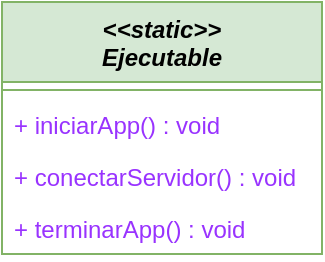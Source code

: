 <mxfile version="20.4.0" type="device" pages="5"><diagram id="4lG8wdGkbLMI9pFfNCCm" name="Folder"><mxGraphModel dx="1668" dy="492" grid="1" gridSize="10" guides="1" tooltips="1" connect="1" arrows="1" fold="1" page="1" pageScale="1" pageWidth="800" pageHeight="800" math="0" shadow="0"><root><mxCell id="0"/><mxCell id="1" parent="0"/><mxCell id="jNvy8Cu0LdK7xSAQCiY2-1" value="&lt;&lt;static&gt;&gt;&#10;Ejecutable" style="swimlane;fontStyle=3;align=center;verticalAlign=top;childLayout=stackLayout;horizontal=1;startSize=40;horizontalStack=0;resizeParent=1;resizeLast=0;collapsible=1;marginBottom=0;rounded=0;shadow=0;strokeWidth=1;fillColor=#d5e8d4;strokeColor=#82b366;" parent="1" vertex="1"><mxGeometry x="-480" y="337" width="160" height="126" as="geometry"><mxRectangle x="230" y="140" width="160" height="26" as="alternateBounds"/></mxGeometry></mxCell><mxCell id="jNvy8Cu0LdK7xSAQCiY2-2" value="" style="line;html=1;strokeWidth=1;align=left;verticalAlign=middle;spacingTop=-1;spacingLeft=3;spacingRight=3;rotatable=0;labelPosition=right;points=[];portConstraint=eastwest;labelBackgroundColor=#99FF33;fillColor=#d5e8d4;strokeColor=#82b366;" parent="jNvy8Cu0LdK7xSAQCiY2-1" vertex="1"><mxGeometry y="40" width="160" height="8" as="geometry"/></mxCell><mxCell id="jNvy8Cu0LdK7xSAQCiY2-3" value="+ iniciarApp() : void" style="text;align=left;verticalAlign=top;spacingLeft=4;spacingRight=4;overflow=hidden;rotatable=0;points=[[0,0.5],[1,0.5]];portConstraint=eastwest;fontColor=#9933FF;" parent="jNvy8Cu0LdK7xSAQCiY2-1" vertex="1"><mxGeometry y="48" width="160" height="26" as="geometry"/></mxCell><mxCell id="jNvy8Cu0LdK7xSAQCiY2-4" value="+ conectarServidor() : void" style="text;align=left;verticalAlign=top;spacingLeft=4;spacingRight=4;overflow=hidden;rotatable=0;points=[[0,0.5],[1,0.5]];portConstraint=eastwest;fontColor=#9933FF;" parent="jNvy8Cu0LdK7xSAQCiY2-1" vertex="1"><mxGeometry y="74" width="160" height="26" as="geometry"/></mxCell><mxCell id="jNvy8Cu0LdK7xSAQCiY2-5" value="+ terminarApp() : void" style="text;align=left;verticalAlign=top;spacingLeft=4;spacingRight=4;overflow=hidden;rotatable=0;points=[[0,0.5],[1,0.5]];portConstraint=eastwest;fontColor=#9933FF;" parent="jNvy8Cu0LdK7xSAQCiY2-1" vertex="1"><mxGeometry y="100" width="160" height="26" as="geometry"/></mxCell></root></mxGraphModel></diagram><diagram id="vKJAq9_vECIt9OdtWhpv" name="Gui"><mxGraphModel dx="868" dy="492" grid="1" gridSize="10" guides="1" tooltips="1" connect="1" arrows="1" fold="1" page="1" pageScale="1" pageWidth="800" pageHeight="800" math="0" shadow="0"><root><mxCell id="0"/><mxCell id="1" parent="0"/><mxCell id="kNjgGTSgITXIygGChB_9-1" value="JframeServicio" style="swimlane;fontStyle=2;align=center;verticalAlign=top;childLayout=stackLayout;horizontal=1;startSize=26;horizontalStack=0;resizeParent=1;resizeLast=0;collapsible=1;marginBottom=0;rounded=0;shadow=0;strokeWidth=1;fillColor=#dae8fc;strokeColor=#6c8ebf;" parent="1" vertex="1"><mxGeometry y="479" width="200" height="60" as="geometry"><mxRectangle x="230" y="140" width="160" height="26" as="alternateBounds"/></mxGeometry></mxCell><mxCell id="kNjgGTSgITXIygGChB_9-4" value="" style="line;html=1;strokeWidth=1;align=left;verticalAlign=middle;spacingTop=-1;spacingLeft=3;spacingRight=3;rotatable=0;labelPosition=right;points=[];portConstraint=eastwest;labelBackgroundColor=#99FF33;fillColor=#dae8fc;strokeColor=#6c8ebf;" parent="kNjgGTSgITXIygGChB_9-1" vertex="1"><mxGeometry y="26" width="200" height="8" as="geometry"/></mxCell><mxCell id="kNjgGTSgITXIygGChB_9-6" value="- recogerDatos(cliente) : void" style="text;align=left;verticalAlign=top;spacingLeft=4;spacingRight=4;overflow=hidden;rotatable=0;points=[[0,0.5],[1,0.5]];portConstraint=eastwest;fontColor=#9933FF;" parent="kNjgGTSgITXIygGChB_9-1" vertex="1"><mxGeometry y="34" width="200" height="26" as="geometry"/></mxCell><mxCell id="kxJB4miLZk3E5ieSJGmQ-1" value="" style="group;fontSize=11;" parent="1" vertex="1" connectable="0"><mxGeometry x="440" y="190" width="80" height="50" as="geometry"/></mxCell><mxCell id="kxJB4miLZk3E5ieSJGmQ-2" value="&lt;font size=&quot;1&quot;&gt;Gui&lt;/font&gt;" style="shape=folder;fontStyle=1;spacingTop=10;tabWidth=40;tabHeight=14;tabPosition=left;html=1;fillColor=#fff2cc;strokeColor=#d6b656;" parent="kxJB4miLZk3E5ieSJGmQ-1" vertex="1"><mxGeometry width="80" height="50" as="geometry"/></mxCell><mxCell id="kxJB4miLZk3E5ieSJGmQ-3" value="package" style="text;align=center;fontStyle=1;verticalAlign=middle;spacingLeft=3;spacingRight=3;strokeColor=#d6b656;rotatable=0;points=[[0,0.5],[1,0.5]];portConstraint=eastwest;fontSize=7;fillColor=#fff2cc;fontColor=#9E8640;" parent="kxJB4miLZk3E5ieSJGmQ-1" vertex="1"><mxGeometry width="40" height="14.0" as="geometry"/></mxCell><mxCell id="qukD1heq8krmfzPMHNTT-1" value="" style="group;fontSize=11;" parent="1" vertex="1" connectable="0"><mxGeometry x="280" y="320" width="80" height="50" as="geometry"/></mxCell><mxCell id="qukD1heq8krmfzPMHNTT-2" value="&lt;font size=&quot;1&quot;&gt;Window&lt;/font&gt;" style="shape=folder;fontStyle=1;spacingTop=10;tabWidth=40;tabHeight=14;tabPosition=left;html=1;fillColor=#fff2cc;strokeColor=#d6b656;" parent="qukD1heq8krmfzPMHNTT-1" vertex="1"><mxGeometry width="80" height="50" as="geometry"/></mxCell><mxCell id="qukD1heq8krmfzPMHNTT-3" value="package" style="text;align=center;fontStyle=1;verticalAlign=middle;spacingLeft=3;spacingRight=3;strokeColor=#d6b656;rotatable=0;points=[[0,0.5],[1,0.5]];portConstraint=eastwest;fontSize=7;fillColor=#fff2cc;fontColor=#9E8640;" parent="qukD1heq8krmfzPMHNTT-1" vertex="1"><mxGeometry width="40" height="14.0" as="geometry"/></mxCell><mxCell id="q_D7y_9bg4fVyGIPmRME-1" value="" style="html=1;verticalAlign=bottom;endArrow=block;rounded=0;strokeColor=#D6B656;strokeWidth=2.5;fontSize=6;fontColor=#007500;exitX=0;exitY=0;exitDx=0;exitDy=32;exitPerimeter=0;edgeStyle=orthogonalEdgeStyle;entryX=1;entryY=0.089;entryDx=0;entryDy=0;entryPerimeter=0;" parent="1" source="qukD1heq8krmfzPMHNTT-2" target="q_D7y_9bg4fVyGIPmRME-9" edge="1"><mxGeometry width="80" relative="1" as="geometry"><mxPoint x="70" y="531" as="sourcePoint"/><mxPoint x="140" y="749" as="targetPoint"/></mxGeometry></mxCell><mxCell id="q_D7y_9bg4fVyGIPmRME-2" value="" style="html=1;verticalAlign=bottom;endArrow=block;rounded=0;strokeColor=#D6B656;strokeWidth=2.5;fontSize=6;fontColor=#007500;exitX=0.5;exitY=1;exitDx=0;exitDy=0;exitPerimeter=0;entryX=0.445;entryY=0.071;entryDx=0;entryDy=0;entryPerimeter=0;edgeStyle=orthogonalEdgeStyle;" parent="1" source="kxJB4miLZk3E5ieSJGmQ-2" target="qukD1heq8krmfzPMHNTT-3" edge="1"><mxGeometry width="80" relative="1" as="geometry"><mxPoint x="730" y="242" as="sourcePoint"/><mxPoint x="390" y="300" as="targetPoint"/></mxGeometry></mxCell><mxCell id="q_D7y_9bg4fVyGIPmRME-3" value="JframeSesion" style="swimlane;fontStyle=2;align=center;verticalAlign=top;childLayout=stackLayout;horizontal=1;startSize=26;horizontalStack=0;resizeParent=1;resizeLast=0;collapsible=1;marginBottom=0;rounded=0;shadow=0;strokeWidth=1;fillColor=#dae8fc;strokeColor=#6c8ebf;" parent="1" vertex="1"><mxGeometry x="80" y="200" width="120" height="60" as="geometry"><mxRectangle x="230" y="140" width="160" height="26" as="alternateBounds"/></mxGeometry></mxCell><mxCell id="q_D7y_9bg4fVyGIPmRME-6" value="" style="line;html=1;strokeWidth=1;align=left;verticalAlign=middle;spacingTop=-1;spacingLeft=3;spacingRight=3;rotatable=0;labelPosition=right;points=[];portConstraint=eastwest;labelBackgroundColor=#99FF33;fillColor=#dae8fc;strokeColor=#6c8ebf;" parent="q_D7y_9bg4fVyGIPmRME-3" vertex="1"><mxGeometry y="26" width="120" height="8" as="geometry"/></mxCell><mxCell id="q_D7y_9bg4fVyGIPmRME-7" value="- acceder() : void" style="text;align=left;verticalAlign=top;spacingLeft=4;spacingRight=4;overflow=hidden;rotatable=0;points=[[0,0.5],[1,0.5]];portConstraint=eastwest;fontColor=#9933FF;" parent="q_D7y_9bg4fVyGIPmRME-3" vertex="1"><mxGeometry y="34" width="120" height="26" as="geometry"/></mxCell><mxCell id="q_D7y_9bg4fVyGIPmRME-9" value="JframeMenu" style="swimlane;fontStyle=2;align=center;verticalAlign=top;childLayout=stackLayout;horizontal=1;startSize=26;horizontalStack=0;resizeParent=1;resizeLast=0;collapsible=1;marginBottom=0;rounded=0;shadow=0;strokeWidth=1;fillColor=#dae8fc;strokeColor=#6c8ebf;" parent="1" vertex="1"><mxGeometry x="40" y="80" width="160" height="112" as="geometry"><mxRectangle x="230" y="140" width="160" height="26" as="alternateBounds"/></mxGeometry></mxCell><mxCell id="q_D7y_9bg4fVyGIPmRME-12" value="" style="line;html=1;strokeWidth=1;align=left;verticalAlign=middle;spacingTop=-1;spacingLeft=3;spacingRight=3;rotatable=0;labelPosition=right;points=[];portConstraint=eastwest;labelBackgroundColor=#99FF33;fillColor=#dae8fc;strokeColor=#6c8ebf;" parent="q_D7y_9bg4fVyGIPmRME-9" vertex="1"><mxGeometry y="26" width="160" height="8" as="geometry"/></mxCell><mxCell id="q_D7y_9bg4fVyGIPmRME-13" value="- jBtnNuevoServicio() : void" style="text;align=left;verticalAlign=top;spacingLeft=4;spacingRight=4;overflow=hidden;rotatable=0;points=[[0,0.5],[1,0.5]];portConstraint=eastwest;fontColor=#9933FF;" parent="q_D7y_9bg4fVyGIPmRME-9" vertex="1"><mxGeometry y="34" width="160" height="26" as="geometry"/></mxCell><mxCell id="q_D7y_9bg4fVyGIPmRME-14" value="- jBtnVerDatos() : void" style="text;align=left;verticalAlign=top;spacingLeft=4;spacingRight=4;overflow=hidden;rotatable=0;points=[[0,0.5],[1,0.5]];portConstraint=eastwest;fontColor=#9933FF;" parent="q_D7y_9bg4fVyGIPmRME-9" vertex="1"><mxGeometry y="60" width="160" height="26" as="geometry"/></mxCell><mxCell id="q_D7y_9bg4fVyGIPmRME-24" value="- jBtnInventario() : void" style="text;align=left;verticalAlign=top;spacingLeft=4;spacingRight=4;overflow=hidden;rotatable=0;points=[[0,0.5],[1,0.5]];portConstraint=eastwest;fontColor=#9933FF;" parent="q_D7y_9bg4fVyGIPmRME-9" vertex="1"><mxGeometry y="86" width="160" height="26" as="geometry"/></mxCell><mxCell id="q_D7y_9bg4fVyGIPmRME-15" value="JframeCliente" style="swimlane;fontStyle=2;align=center;verticalAlign=top;childLayout=stackLayout;horizontal=1;startSize=26;horizontalStack=0;resizeParent=1;resizeLast=0;collapsible=1;marginBottom=0;rounded=0;shadow=0;strokeWidth=1;fillColor=#dae8fc;strokeColor=#6c8ebf;" parent="1" vertex="1"><mxGeometry y="360" width="200" height="90" as="geometry"><mxRectangle x="230" y="140" width="160" height="26" as="alternateBounds"/></mxGeometry></mxCell><mxCell id="q_D7y_9bg4fVyGIPmRME-18" value="" style="line;html=1;strokeWidth=1;align=left;verticalAlign=middle;spacingTop=-1;spacingLeft=3;spacingRight=3;rotatable=0;labelPosition=right;points=[];portConstraint=eastwest;labelBackgroundColor=#99FF33;fillColor=#dae8fc;strokeColor=#6c8ebf;" parent="q_D7y_9bg4fVyGIPmRME-15" vertex="1"><mxGeometry y="26" width="200" height="8" as="geometry"/></mxCell><mxCell id="q_D7y_9bg4fVyGIPmRME-19" value="- jBtnEnviar() : void" style="text;align=left;verticalAlign=top;spacingLeft=4;spacingRight=4;overflow=hidden;rotatable=0;points=[[0,0.5],[1,0.5]];portConstraint=eastwest;fontColor=#9933FF;" parent="q_D7y_9bg4fVyGIPmRME-15" vertex="1"><mxGeometry y="34" width="200" height="26" as="geometry"/></mxCell><mxCell id="NFpkJnHvDC1rpJb4bGyW-10" value="- jBtnAutoRellenar() : void" style="text;align=left;verticalAlign=top;spacingLeft=4;spacingRight=4;overflow=hidden;rotatable=0;points=[[0,0.5],[1,0.5]];portConstraint=eastwest;fontColor=#9933FF;" parent="q_D7y_9bg4fVyGIPmRME-15" vertex="1"><mxGeometry y="60" width="200" height="26" as="geometry"/></mxCell><mxCell id="NFpkJnHvDC1rpJb4bGyW-1" value="&lt;&lt;abstract&gt;&gt;&#10;Acciones" style="swimlane;fontStyle=3;align=center;verticalAlign=top;childLayout=stackLayout;horizontal=1;startSize=40;horizontalStack=0;resizeParent=1;resizeLast=0;collapsible=1;marginBottom=0;rounded=0;shadow=0;strokeWidth=1;fillColor=#f5f5f5;strokeColor=#666666;fontColor=#333333;" parent="1" vertex="1"><mxGeometry x="600" y="320" width="160" height="126" as="geometry"><mxRectangle x="230" y="140" width="160" height="26" as="alternateBounds"/></mxGeometry></mxCell><mxCell id="NFpkJnHvDC1rpJb4bGyW-5" value="" style="line;html=1;strokeWidth=1;align=left;verticalAlign=middle;spacingTop=-1;spacingLeft=3;spacingRight=3;rotatable=0;labelPosition=right;points=[];portConstraint=eastwest;labelBackgroundColor=#99FF33;fillColor=#f5f5f5;strokeColor=#666666;fontColor=#333333;" parent="NFpkJnHvDC1rpJb4bGyW-1" vertex="1"><mxGeometry y="40" width="160" height="8" as="geometry"/></mxCell><mxCell id="NFpkJnHvDC1rpJb4bGyW-6" value="+ regresarJframe() : void" style="text;align=left;verticalAlign=top;spacingLeft=4;spacingRight=4;overflow=hidden;rotatable=0;points=[[0,0.5],[1,0.5]];portConstraint=eastwest;fontColor=#9933FF;" parent="NFpkJnHvDC1rpJb4bGyW-1" vertex="1"><mxGeometry y="48" width="160" height="26" as="geometry"/></mxCell><mxCell id="NFpkJnHvDC1rpJb4bGyW-9" value="+ siguienteJframe() : void" style="text;align=left;verticalAlign=top;spacingLeft=4;spacingRight=4;overflow=hidden;rotatable=0;points=[[0,0.5],[1,0.5]];portConstraint=eastwest;fontColor=#9933FF;" parent="NFpkJnHvDC1rpJb4bGyW-1" vertex="1"><mxGeometry y="74" width="160" height="26" as="geometry"/></mxCell><mxCell id="NFpkJnHvDC1rpJb4bGyW-11" value="+ espera() : void" style="text;align=left;verticalAlign=top;spacingLeft=4;spacingRight=4;overflow=hidden;rotatable=0;points=[[0,0.5],[1,0.5]];portConstraint=eastwest;fontColor=#9933FF;" parent="NFpkJnHvDC1rpJb4bGyW-1" vertex="1"><mxGeometry y="100" width="160" height="26" as="geometry"/></mxCell><mxCell id="NFpkJnHvDC1rpJb4bGyW-66" value="JframeTablas" style="swimlane;fontStyle=2;align=center;verticalAlign=top;childLayout=stackLayout;horizontal=1;startSize=26;horizontalStack=0;resizeParent=1;resizeLast=0;collapsible=1;marginBottom=0;rounded=0;shadow=0;strokeWidth=1;fillColor=#dae8fc;strokeColor=#6c8ebf;" parent="1" vertex="1"><mxGeometry y="280" width="200" height="60" as="geometry"><mxRectangle x="230" y="140" width="160" height="26" as="alternateBounds"/></mxGeometry></mxCell><mxCell id="NFpkJnHvDC1rpJb4bGyW-67" value="" style="line;html=1;strokeWidth=1;align=left;verticalAlign=middle;spacingTop=-1;spacingLeft=3;spacingRight=3;rotatable=0;labelPosition=right;points=[];portConstraint=eastwest;labelBackgroundColor=#99FF33;fillColor=#dae8fc;strokeColor=#6c8ebf;" parent="NFpkJnHvDC1rpJb4bGyW-66" vertex="1"><mxGeometry y="26" width="200" height="8" as="geometry"/></mxCell><mxCell id="NFpkJnHvDC1rpJb4bGyW-68" value="- buscartDatos(string tabla) : void" style="text;align=left;verticalAlign=top;spacingLeft=4;spacingRight=4;overflow=hidden;rotatable=0;points=[[0,0.5],[1,0.5]];portConstraint=eastwest;fontColor=#9933FF;" parent="NFpkJnHvDC1rpJb4bGyW-66" vertex="1"><mxGeometry y="34" width="200" height="26" as="geometry"/></mxCell><mxCell id="SOhLRPT_aqoZaVK9oyNV-2" value="JframeEspera" style="swimlane;fontStyle=2;align=center;verticalAlign=top;childLayout=stackLayout;horizontal=1;startSize=26;horizontalStack=0;resizeParent=1;resizeLast=0;collapsible=1;marginBottom=0;rounded=0;shadow=0;strokeWidth=1;fillColor=#dae8fc;strokeColor=#6c8ebf;" parent="1" vertex="1"><mxGeometry x="30" y="560" width="170" height="146" as="geometry"><mxRectangle x="230" y="140" width="160" height="26" as="alternateBounds"/></mxGeometry></mxCell><mxCell id="aadpAAFa3J2I5oPApIlJ-2" value="- Opacidad : float" style="text;align=left;verticalAlign=top;spacingLeft=4;spacingRight=4;overflow=hidden;rotatable=0;points=[[0,0.5],[1,0.5]];portConstraint=eastwest;fontColor=#007FFF;" parent="SOhLRPT_aqoZaVK9oyNV-2" vertex="1"><mxGeometry y="26" width="170" height="26" as="geometry"/></mxCell><mxCell id="aadpAAFa3J2I5oPApIlJ-3" value="- Activo : boolean" style="text;align=left;verticalAlign=top;spacingLeft=4;spacingRight=4;overflow=hidden;rotatable=0;points=[[0,0.5],[1,0.5]];portConstraint=eastwest;fontColor=#007FFF;" parent="SOhLRPT_aqoZaVK9oyNV-2" vertex="1"><mxGeometry y="52" width="170" height="26" as="geometry"/></mxCell><mxCell id="SOhLRPT_aqoZaVK9oyNV-3" value="" style="line;html=1;strokeWidth=1;align=left;verticalAlign=middle;spacingTop=-1;spacingLeft=3;spacingRight=3;rotatable=0;labelPosition=right;points=[];portConstraint=eastwest;labelBackgroundColor=#99FF33;fillColor=#dae8fc;strokeColor=#6c8ebf;" parent="SOhLRPT_aqoZaVK9oyNV-2" vertex="1"><mxGeometry y="78" width="170" height="8" as="geometry"/></mxCell><mxCell id="Fy9ZI6gNJEkhvkQ3pYBP-1" value="+ &lt;&lt;static&gt;&gt; getInstancia() : &#10;            return JframeEspera()" style="text;align=left;verticalAlign=top;spacingLeft=4;spacingRight=4;overflow=hidden;rotatable=0;points=[[0,0.5],[1,0.5]];portConstraint=eastwest;fontColor=#9933FF;" parent="SOhLRPT_aqoZaVK9oyNV-2" vertex="1"><mxGeometry y="86" width="170" height="34" as="geometry"/></mxCell><mxCell id="Fy9ZI6gNJEkhvkQ3pYBP-5" value="+ desactivar() : void" style="text;align=left;verticalAlign=top;spacingLeft=4;spacingRight=4;overflow=hidden;rotatable=0;points=[[0,0.5],[1,0.5]];portConstraint=eastwest;fontColor=#9933FF;" parent="SOhLRPT_aqoZaVK9oyNV-2" vertex="1"><mxGeometry y="120" width="170" height="26" as="geometry"/></mxCell><mxCell id="i46NG2Gni6e8mFfHRf1Q-2" value="" style="html=1;verticalAlign=bottom;endArrow=block;rounded=0;strokeColor=#D6B656;strokeWidth=2.5;fontSize=6;fontColor=#007500;exitX=0.5;exitY=1;exitDx=0;exitDy=0;exitPerimeter=0;edgeStyle=orthogonalEdgeStyle;entryX=0.5;entryY=0;entryDx=0;entryDy=0;" parent="1" source="kxJB4miLZk3E5ieSJGmQ-2" target="NFpkJnHvDC1rpJb4bGyW-1" edge="1"><mxGeometry width="80" relative="1" as="geometry"><mxPoint x="380" y="250" as="sourcePoint"/><mxPoint x="300" y="330" as="targetPoint"/></mxGeometry></mxCell><mxCell id="MqByd09yhIFYmhBwuJDz-26" value="" style="html=1;verticalAlign=bottom;endArrow=block;rounded=0;strokeColor=#D6B656;strokeWidth=2.5;fontSize=6;fontColor=#007500;exitX=0;exitY=0;exitDx=0;exitDy=32;exitPerimeter=0;edgeStyle=orthogonalEdgeStyle;entryX=1;entryY=0.25;entryDx=0;entryDy=0;" parent="1" source="qukD1heq8krmfzPMHNTT-2" target="q_D7y_9bg4fVyGIPmRME-3" edge="1"><mxGeometry width="80" relative="1" as="geometry"><mxPoint x="610" y="250" as="sourcePoint"/><mxPoint x="70" y="150" as="targetPoint"/></mxGeometry></mxCell><mxCell id="MqByd09yhIFYmhBwuJDz-27" value="" style="html=1;verticalAlign=bottom;endArrow=block;rounded=0;strokeColor=#D6B656;strokeWidth=2.5;fontSize=6;fontColor=#007500;exitX=0;exitY=0;exitDx=0;exitDy=32;exitPerimeter=0;edgeStyle=orthogonalEdgeStyle;entryX=1;entryY=0.25;entryDx=0;entryDy=0;" parent="1" source="qukD1heq8krmfzPMHNTT-2" target="NFpkJnHvDC1rpJb4bGyW-66" edge="1"><mxGeometry width="80" relative="1" as="geometry"><mxPoint x="250" y="362" as="sourcePoint"/><mxPoint x="50" y="105" as="targetPoint"/></mxGeometry></mxCell><mxCell id="MqByd09yhIFYmhBwuJDz-28" value="" style="html=1;verticalAlign=bottom;endArrow=block;rounded=0;strokeColor=#D6B656;strokeWidth=2.5;fontSize=6;fontColor=#007500;exitX=0;exitY=0;exitDx=0;exitDy=32;exitPerimeter=0;edgeStyle=orthogonalEdgeStyle;entryX=1.002;entryY=0.139;entryDx=0;entryDy=0;entryPerimeter=0;" parent="1" source="qukD1heq8krmfzPMHNTT-2" target="q_D7y_9bg4fVyGIPmRME-15" edge="1"><mxGeometry width="80" relative="1" as="geometry"><mxPoint x="250" y="362" as="sourcePoint"/><mxPoint x="50" y="185" as="targetPoint"/></mxGeometry></mxCell><mxCell id="MqByd09yhIFYmhBwuJDz-29" value="" style="html=1;verticalAlign=bottom;endArrow=block;rounded=0;strokeColor=#D6B656;strokeWidth=2.5;fontSize=6;fontColor=#007500;exitX=0;exitY=0;exitDx=0;exitDy=32;exitPerimeter=0;edgeStyle=orthogonalEdgeStyle;entryX=1;entryY=0.25;entryDx=0;entryDy=0;" parent="1" source="qukD1heq8krmfzPMHNTT-2" target="kNjgGTSgITXIygGChB_9-1" edge="1"><mxGeometry width="80" relative="1" as="geometry"><mxPoint x="250" y="362" as="sourcePoint"/><mxPoint x="50" y="272.5" as="targetPoint"/></mxGeometry></mxCell><mxCell id="MqByd09yhIFYmhBwuJDz-31" value="" style="html=1;verticalAlign=bottom;endArrow=block;rounded=0;strokeColor=#D6B656;strokeWidth=2.5;fontSize=6;fontColor=#007500;exitX=0;exitY=0;exitDx=0;exitDy=32;exitPerimeter=0;edgeStyle=orthogonalEdgeStyle;entryX=1.002;entryY=0.108;entryDx=0;entryDy=0;entryPerimeter=0;" parent="1" source="qukD1heq8krmfzPMHNTT-2" target="SOhLRPT_aqoZaVK9oyNV-2" edge="1"><mxGeometry width="80" relative="1" as="geometry"><mxPoint x="250" y="362" as="sourcePoint"/><mxPoint x="150" y="460" as="targetPoint"/></mxGeometry></mxCell><mxCell id="f_JJr1pRrtfXIn4QamQi-1" value="JframePrincipal" style="swimlane;fontStyle=2;align=center;verticalAlign=top;childLayout=stackLayout;horizontal=1;startSize=26;horizontalStack=0;resizeParent=1;resizeLast=0;collapsible=1;marginBottom=0;rounded=0;shadow=0;strokeWidth=1;fillColor=#dae8fc;strokeColor=#6c8ebf;" parent="1" vertex="1"><mxGeometry x="400" y="320" width="160" height="88" as="geometry"><mxRectangle x="230" y="140" width="160" height="26" as="alternateBounds"/></mxGeometry></mxCell><mxCell id="f_JJr1pRrtfXIn4QamQi-2" value="" style="line;html=1;strokeWidth=1;align=left;verticalAlign=middle;spacingTop=-1;spacingLeft=3;spacingRight=3;rotatable=0;labelPosition=right;points=[];portConstraint=eastwest;labelBackgroundColor=#99FF33;fillColor=#dae8fc;strokeColor=#6c8ebf;" parent="f_JJr1pRrtfXIn4QamQi-1" vertex="1"><mxGeometry y="26" width="160" height="8" as="geometry"/></mxCell><mxCell id="f_JJr1pRrtfXIn4QamQi-6" value="- jBtnCerrarSesion() : void" style="text;align=left;verticalAlign=top;spacingLeft=4;spacingRight=4;overflow=hidden;rotatable=0;points=[[0,0.5],[1,0.5]];portConstraint=eastwest;fontColor=#9933FF;" parent="f_JJr1pRrtfXIn4QamQi-1" vertex="1"><mxGeometry y="34" width="160" height="26" as="geometry"/></mxCell><mxCell id="f_JJr1pRrtfXIn4QamQi-7" value="- jPanelVentana() : void" style="text;align=left;verticalAlign=top;spacingLeft=4;spacingRight=4;overflow=hidden;rotatable=0;points=[[0,0.5],[1,0.5]];portConstraint=eastwest;fontColor=#9933FF;" parent="f_JJr1pRrtfXIn4QamQi-1" vertex="1"><mxGeometry y="60" width="160" height="26" as="geometry"/></mxCell><mxCell id="f_JJr1pRrtfXIn4QamQi-8" value="" style="html=1;verticalAlign=bottom;endArrow=block;rounded=0;strokeColor=#D6B656;strokeWidth=2.5;fontSize=6;fontColor=#007500;exitX=0.5;exitY=1;exitDx=0;exitDy=0;exitPerimeter=0;edgeStyle=orthogonalEdgeStyle;entryX=0.5;entryY=0;entryDx=0;entryDy=0;" parent="1" source="kxJB4miLZk3E5ieSJGmQ-2" target="f_JJr1pRrtfXIn4QamQi-1" edge="1"><mxGeometry width="80" relative="1" as="geometry"><mxPoint x="290" y="362" as="sourcePoint"/><mxPoint x="210" y="225" as="targetPoint"/></mxGeometry></mxCell></root></mxGraphModel></diagram><diagram id="C5RBs43oDa-KdzZeNtuy" name="App"><mxGraphModel dx="868" dy="492" grid="1" gridSize="10" guides="1" tooltips="1" connect="1" arrows="1" fold="1" page="1" pageScale="1" pageWidth="800" pageHeight="800" math="0" shadow="0"><root><mxCell id="WIyWlLk6GJQsqaUBKTNV-0"/><mxCell id="WIyWlLk6GJQsqaUBKTNV-1" parent="WIyWlLk6GJQsqaUBKTNV-0"/><mxCell id="zkfFHV4jXpPFQw0GAbJ--0" value="Cliente" style="swimlane;fontStyle=3;align=center;verticalAlign=top;childLayout=stackLayout;horizontal=1;startSize=26;horizontalStack=0;resizeParent=1;resizeLast=0;collapsible=1;marginBottom=0;rounded=0;shadow=0;strokeWidth=1;fillColor=#d5e8d4;strokeColor=#82b366;" parent="WIyWlLk6GJQsqaUBKTNV-1" vertex="1"><mxGeometry x="80" y="555" width="160" height="170" as="geometry"><mxRectangle x="230" y="140" width="160" height="26" as="alternateBounds"/></mxGeometry></mxCell><mxCell id="zkfFHV4jXpPFQw0GAbJ--2" value="- Id : string" style="text;align=left;verticalAlign=top;spacingLeft=4;spacingRight=4;overflow=hidden;rotatable=0;points=[[0,0.5],[1,0.5]];portConstraint=eastwest;rounded=0;shadow=0;html=0;fontColor=#007FFF;" parent="zkfFHV4jXpPFQw0GAbJ--0" vertex="1"><mxGeometry y="26" width="160" height="26" as="geometry"/></mxCell><mxCell id="zkfFHV4jXpPFQw0GAbJ--1" value="- Nombre : string" style="text;align=left;verticalAlign=top;spacingLeft=4;spacingRight=4;overflow=hidden;rotatable=0;points=[[0,0.5],[1,0.5]];portConstraint=eastwest;fontColor=#007FFF;" parent="zkfFHV4jXpPFQw0GAbJ--0" vertex="1"><mxGeometry y="52" width="160" height="26" as="geometry"/></mxCell><mxCell id="C30oid6SrmG0KtoxI_R2-0" value="- Apellido : string" style="text;align=left;verticalAlign=top;spacingLeft=4;spacingRight=4;overflow=hidden;rotatable=0;points=[[0,0.5],[1,0.5]];portConstraint=eastwest;fontColor=#007FFF;" parent="zkfFHV4jXpPFQw0GAbJ--0" vertex="1"><mxGeometry y="78" width="160" height="26" as="geometry"/></mxCell><mxCell id="zkfFHV4jXpPFQw0GAbJ--3" value="- Contacto : string" style="text;align=left;verticalAlign=top;spacingLeft=4;spacingRight=4;overflow=hidden;rotatable=0;points=[[0,0.5],[1,0.5]];portConstraint=eastwest;rounded=0;shadow=0;html=0;fontColor=#007FFF;" parent="zkfFHV4jXpPFQw0GAbJ--0" vertex="1"><mxGeometry y="104" width="160" height="26" as="geometry"/></mxCell><mxCell id="C30oid6SrmG0KtoxI_R2-1" value="- Direccion : string" style="text;align=left;verticalAlign=top;spacingLeft=4;spacingRight=4;overflow=hidden;rotatable=0;points=[[0,0.5],[1,0.5]];portConstraint=eastwest;rounded=0;shadow=0;html=0;fontColor=#007FFF;" parent="zkfFHV4jXpPFQw0GAbJ--0" vertex="1"><mxGeometry y="130" width="160" height="26" as="geometry"/></mxCell><mxCell id="zkfFHV4jXpPFQw0GAbJ--4" value="" style="line;html=1;strokeWidth=1;align=left;verticalAlign=middle;spacingTop=-1;spacingLeft=3;spacingRight=3;rotatable=0;labelPosition=right;points=[];portConstraint=eastwest;labelBackgroundColor=#99FF33;fillColor=#d5e8d4;strokeColor=#82b366;" parent="zkfFHV4jXpPFQw0GAbJ--0" vertex="1"><mxGeometry y="156" width="160" height="8" as="geometry"/></mxCell><mxCell id="gGNdRoEbLA1QyIQCqmab-6" value="Administrador" style="swimlane;fontStyle=3;align=center;verticalAlign=top;childLayout=stackLayout;horizontal=1;startSize=26;horizontalStack=0;resizeParent=1;resizeLast=0;collapsible=1;marginBottom=0;rounded=0;shadow=0;strokeWidth=1;fillColor=#d5e8d4;strokeColor=#82b366;" parent="WIyWlLk6GJQsqaUBKTNV-1" vertex="1"><mxGeometry x="480" y="440" width="200" height="164" as="geometry"><mxRectangle x="230" y="140" width="160" height="26" as="alternateBounds"/></mxGeometry></mxCell><mxCell id="pSXQmyVdX969HSthot7y-0" value="- Id : string" style="text;align=left;verticalAlign=top;spacingLeft=4;spacingRight=4;overflow=hidden;rotatable=0;points=[[0,0.5],[1,0.5]];portConstraint=eastwest;fontColor=#007FFF;" parent="gGNdRoEbLA1QyIQCqmab-6" vertex="1"><mxGeometry y="26" width="200" height="26" as="geometry"/></mxCell><mxCell id="gGNdRoEbLA1QyIQCqmab-7" value="- Usuario : string" style="text;align=left;verticalAlign=top;spacingLeft=4;spacingRight=4;overflow=hidden;rotatable=0;points=[[0,0.5],[1,0.5]];portConstraint=eastwest;fontColor=#007FFF;" parent="gGNdRoEbLA1QyIQCqmab-6" vertex="1"><mxGeometry y="52" width="200" height="26" as="geometry"/></mxCell><mxCell id="gGNdRoEbLA1QyIQCqmab-8" value="- Pase : string" style="text;align=left;verticalAlign=top;spacingLeft=4;spacingRight=4;overflow=hidden;rotatable=0;points=[[0,0.5],[1,0.5]];portConstraint=eastwest;rounded=0;shadow=0;html=0;fontColor=#007FFF;" parent="gGNdRoEbLA1QyIQCqmab-6" vertex="1"><mxGeometry y="78" width="200" height="26" as="geometry"/></mxCell><mxCell id="gGNdRoEbLA1QyIQCqmab-10" value="" style="line;html=1;strokeWidth=1;align=left;verticalAlign=middle;spacingTop=-1;spacingLeft=3;spacingRight=3;rotatable=0;labelPosition=right;points=[];portConstraint=eastwest;labelBackgroundColor=#99FF33;fillColor=#d5e8d4;strokeColor=#82b366;" parent="gGNdRoEbLA1QyIQCqmab-6" vertex="1"><mxGeometry y="104" width="200" height="8" as="geometry"/></mxCell><mxCell id="pSXQmyVdX969HSthot7y-1" value="+ getId() : string" style="text;align=left;verticalAlign=top;spacingLeft=4;spacingRight=4;overflow=hidden;rotatable=0;points=[[0,0.5],[1,0.5]];portConstraint=eastwest;fontColor=#9933FF;" parent="gGNdRoEbLA1QyIQCqmab-6" vertex="1"><mxGeometry y="112" width="200" height="26" as="geometry"/></mxCell><mxCell id="pSXQmyVdX969HSthot7y-3" value="+ setId(string Id) : void" style="text;align=left;verticalAlign=top;spacingLeft=4;spacingRight=4;overflow=hidden;rotatable=0;points=[[0,0.5],[1,0.5]];portConstraint=eastwest;fontColor=#9933FF;" parent="gGNdRoEbLA1QyIQCqmab-6" vertex="1"><mxGeometry y="138" width="200" height="26" as="geometry"/></mxCell><mxCell id="Re9jHDG8bVCZ12Sln84o-0" value="Servicio" style="swimlane;fontStyle=3;align=center;verticalAlign=top;childLayout=stackLayout;horizontal=1;startSize=26;horizontalStack=0;resizeParent=1;resizeLast=0;collapsible=1;marginBottom=0;rounded=0;shadow=0;strokeWidth=1;fillColor=#d5e8d4;strokeColor=#82b366;" parent="WIyWlLk6GJQsqaUBKTNV-1" vertex="1"><mxGeometry x="80" y="80" width="160" height="120" as="geometry"><mxRectangle x="230" y="140" width="160" height="26" as="alternateBounds"/></mxGeometry></mxCell><mxCell id="Re9jHDG8bVCZ12Sln84o-1" value="- _cliente : new Cliente()" style="text;align=left;verticalAlign=top;spacingLeft=4;spacingRight=4;overflow=hidden;rotatable=0;points=[[0,0.5],[1,0.5]];portConstraint=eastwest;fontColor=#007FFF;" parent="Re9jHDG8bVCZ12Sln84o-0" vertex="1"><mxGeometry y="26" width="160" height="26" as="geometry"/></mxCell><mxCell id="Re9jHDG8bVCZ12Sln84o-2" value="- _plan : new Plan()" style="text;align=left;verticalAlign=top;spacingLeft=4;spacingRight=4;overflow=hidden;rotatable=0;points=[[0,0.5],[1,0.5]];portConstraint=eastwest;rounded=0;shadow=0;html=0;fontColor=#007FFF;" parent="Re9jHDG8bVCZ12Sln84o-0" vertex="1"><mxGeometry y="52" width="160" height="26" as="geometry"/></mxCell><mxCell id="Re9jHDG8bVCZ12Sln84o-8" value="- Cantidad : string" style="text;align=left;verticalAlign=top;spacingLeft=4;spacingRight=4;overflow=hidden;rotatable=0;points=[[0,0.5],[1,0.5]];portConstraint=eastwest;rounded=0;shadow=0;html=0;fontColor=#007FFF;" parent="Re9jHDG8bVCZ12Sln84o-0" vertex="1"><mxGeometry y="78" width="160" height="26" as="geometry"/></mxCell><mxCell id="Re9jHDG8bVCZ12Sln84o-3" value="" style="line;html=1;strokeWidth=1;align=left;verticalAlign=middle;spacingTop=-1;spacingLeft=3;spacingRight=3;rotatable=0;labelPosition=right;points=[];portConstraint=eastwest;labelBackgroundColor=#99FF33;fillColor=#d5e8d4;strokeColor=#82b366;" parent="Re9jHDG8bVCZ12Sln84o-0" vertex="1"><mxGeometry y="104" width="160" height="8" as="geometry"/></mxCell><mxCell id="Re9jHDG8bVCZ12Sln84o-12" value="Plan" style="swimlane;fontStyle=3;align=center;verticalAlign=top;childLayout=stackLayout;horizontal=1;startSize=26;horizontalStack=0;resizeParent=1;resizeLast=0;collapsible=1;marginBottom=0;rounded=0;shadow=0;strokeWidth=1;fillColor=#d5e8d4;strokeColor=#82b366;" parent="WIyWlLk6GJQsqaUBKTNV-1" vertex="1"><mxGeometry x="120" y="240" width="120" height="120" as="geometry"><mxRectangle x="230" y="140" width="160" height="26" as="alternateBounds"/></mxGeometry></mxCell><mxCell id="Re9jHDG8bVCZ12Sln84o-13" value="- Nombre : string" style="text;align=left;verticalAlign=top;spacingLeft=4;spacingRight=4;overflow=hidden;rotatable=0;points=[[0,0.5],[1,0.5]];portConstraint=eastwest;fontColor=#007FFF;" parent="Re9jHDG8bVCZ12Sln84o-12" vertex="1"><mxGeometry y="26" width="120" height="26" as="geometry"/></mxCell><mxCell id="Re9jHDG8bVCZ12Sln84o-14" value="- Descripcion : string" style="text;align=left;verticalAlign=top;spacingLeft=4;spacingRight=4;overflow=hidden;rotatable=0;points=[[0,0.5],[1,0.5]];portConstraint=eastwest;rounded=0;shadow=0;html=0;fontColor=#007FFF;" parent="Re9jHDG8bVCZ12Sln84o-12" vertex="1"><mxGeometry y="52" width="120" height="26" as="geometry"/></mxCell><mxCell id="Re9jHDG8bVCZ12Sln84o-17" value="- Normas : string[]" style="text;align=left;verticalAlign=top;spacingLeft=4;spacingRight=4;overflow=hidden;rotatable=0;points=[[0,0.5],[1,0.5]];portConstraint=eastwest;rounded=0;shadow=0;html=0;fontColor=#007FFF;" parent="Re9jHDG8bVCZ12Sln84o-12" vertex="1"><mxGeometry y="78" width="120" height="26" as="geometry"/></mxCell><mxCell id="Re9jHDG8bVCZ12Sln84o-15" value="" style="line;html=1;strokeWidth=1;align=left;verticalAlign=middle;spacingTop=-1;spacingLeft=3;spacingRight=3;rotatable=0;labelPosition=right;points=[];portConstraint=eastwest;labelBackgroundColor=#99FF33;fillColor=#d5e8d4;strokeColor=#82b366;" parent="Re9jHDG8bVCZ12Sln84o-12" vertex="1"><mxGeometry y="104" width="120" height="8" as="geometry"/></mxCell><mxCell id="isGeslIuZVJhlQFwZFkG-0" value="" style="group;fontSize=11;" parent="WIyWlLk6GJQsqaUBKTNV-1" vertex="1" connectable="0"><mxGeometry x="320" y="360" width="80" height="50" as="geometry"/></mxCell><mxCell id="isGeslIuZVJhlQFwZFkG-1" value="&lt;font style=&quot;font-size: 9px;&quot;&gt;Models&lt;/font&gt;" style="shape=folder;fontStyle=1;spacingTop=10;tabWidth=40;tabHeight=14;tabPosition=left;html=1;fillColor=#fff2cc;strokeColor=#d6b656;" parent="isGeslIuZVJhlQFwZFkG-0" vertex="1"><mxGeometry width="80" height="50" as="geometry"/></mxCell><mxCell id="isGeslIuZVJhlQFwZFkG-2" value="package" style="text;align=center;fontStyle=1;verticalAlign=middle;spacingLeft=3;spacingRight=3;strokeColor=#d6b656;rotatable=0;points=[[0,0.5],[1,0.5]];portConstraint=eastwest;fontSize=7;fillColor=#fff2cc;fontColor=#9E8640;" parent="isGeslIuZVJhlQFwZFkG-0" vertex="1"><mxGeometry width="40" height="14.0" as="geometry"/></mxCell><mxCell id="VhR3401mTJkB3Z2AUjd1-0" value="" style="html=1;verticalAlign=bottom;endArrow=block;rounded=0;strokeColor=#D6B656;strokeWidth=2.5;fontSize=6;fontColor=#007500;exitX=0;exitY=0;exitDx=0;exitDy=32;exitPerimeter=0;edgeStyle=orthogonalEdgeStyle;entryX=1.004;entryY=0.114;entryDx=0;entryDy=0;entryPerimeter=0;" parent="WIyWlLk6GJQsqaUBKTNV-1" source="isGeslIuZVJhlQFwZFkG-1" target="Re9jHDG8bVCZ12Sln84o-0" edge="1"><mxGeometry width="80" relative="1" as="geometry"><mxPoint x="450" y="252" as="sourcePoint"/><mxPoint x="90" y="330" as="targetPoint"/></mxGeometry></mxCell><mxCell id="VhR3401mTJkB3Z2AUjd1-1" value="" style="html=1;verticalAlign=bottom;endArrow=block;rounded=0;strokeColor=#D6B656;strokeWidth=2.5;fontSize=6;fontColor=#007500;exitX=0;exitY=0;exitDx=0;exitDy=32;exitPerimeter=0;edgeStyle=orthogonalEdgeStyle;entryX=1.005;entryY=0.12;entryDx=0;entryDy=0;entryPerimeter=0;" parent="WIyWlLk6GJQsqaUBKTNV-1" source="isGeslIuZVJhlQFwZFkG-1" target="Re9jHDG8bVCZ12Sln84o-12" edge="1"><mxGeometry width="80" relative="1" as="geometry"><mxPoint x="450" y="252" as="sourcePoint"/><mxPoint x="290" y="332" as="targetPoint"/></mxGeometry></mxCell><mxCell id="VhR3401mTJkB3Z2AUjd1-2" value="" style="html=1;verticalAlign=bottom;endArrow=block;rounded=0;strokeColor=#D6B656;strokeWidth=2.5;fontSize=6;fontColor=#007500;exitX=0;exitY=0;exitDx=80;exitDy=32;exitPerimeter=0;edgeStyle=orthogonalEdgeStyle;entryX=0;entryY=0.122;entryDx=0;entryDy=0;entryPerimeter=0;" parent="WIyWlLk6GJQsqaUBKTNV-1" source="isGeslIuZVJhlQFwZFkG-1" target="gGNdRoEbLA1QyIQCqmab-6" edge="1"><mxGeometry width="80" relative="1" as="geometry"><mxPoint x="490" y="252" as="sourcePoint"/><mxPoint x="530" y="332" as="targetPoint"/></mxGeometry></mxCell><mxCell id="0gSfIyHv1X70Uyjl3Vrx-0" value="" style="group;fontSize=11;" parent="WIyWlLk6GJQsqaUBKTNV-1" vertex="1" connectable="0"><mxGeometry x="680" y="120" width="80" height="50" as="geometry"/></mxCell><mxCell id="0gSfIyHv1X70Uyjl3Vrx-1" value="&lt;font style=&quot;font-size: 9px;&quot;&gt;App&lt;/font&gt;" style="shape=folder;fontStyle=1;spacingTop=10;tabWidth=40;tabHeight=14;tabPosition=left;html=1;fillColor=#fff2cc;strokeColor=#d6b656;" parent="0gSfIyHv1X70Uyjl3Vrx-0" vertex="1"><mxGeometry width="80" height="50" as="geometry"/></mxCell><mxCell id="0gSfIyHv1X70Uyjl3Vrx-2" value="package" style="text;align=center;fontStyle=1;verticalAlign=middle;spacingLeft=3;spacingRight=3;strokeColor=#d6b656;rotatable=0;points=[[0,0.5],[1,0.5]];portConstraint=eastwest;fontSize=7;fillColor=#fff2cc;fontColor=#9E8640;" parent="0gSfIyHv1X70Uyjl3Vrx-0" vertex="1"><mxGeometry width="40" height="14.0" as="geometry"/></mxCell><mxCell id="vy5WtIZofukSGUynhGpT-0" value="" style="html=1;verticalAlign=bottom;endArrow=block;rounded=0;strokeColor=#D6B656;strokeWidth=2.5;fontSize=6;fontColor=#007500;edgeStyle=elbowEdgeStyle;elbow=vertical;exitX=0.5;exitY=1;exitDx=0;exitDy=0;exitPerimeter=0;entryX=0.475;entryY=-0.143;entryDx=0;entryDy=0;entryPerimeter=0;" parent="WIyWlLk6GJQsqaUBKTNV-1" target="isGeslIuZVJhlQFwZFkG-2" edge="1"><mxGeometry width="80" relative="1" as="geometry"><mxPoint x="720" y="170" as="sourcePoint"/><mxPoint x="380" y="340" as="targetPoint"/><Array as="points"><mxPoint x="550" y="205"/></Array></mxGeometry></mxCell><mxCell id="vy5WtIZofukSGUynhGpT-1" value="" style="group;fontSize=11;" parent="WIyWlLk6GJQsqaUBKTNV-1" vertex="1" connectable="0"><mxGeometry x="880" y="240" width="80" height="50" as="geometry"/></mxCell><mxCell id="vy5WtIZofukSGUynhGpT-2" value="&lt;font style=&quot;font-size: 9px;&quot;&gt;ControllerTask&lt;/font&gt;" style="shape=folder;fontStyle=1;spacingTop=10;tabWidth=40;tabHeight=14;tabPosition=left;html=1;fillColor=#fff2cc;strokeColor=#d6b656;" parent="vy5WtIZofukSGUynhGpT-1" vertex="1"><mxGeometry width="80" height="50" as="geometry"/></mxCell><mxCell id="vy5WtIZofukSGUynhGpT-3" value="package" style="text;align=center;fontStyle=1;verticalAlign=middle;spacingLeft=3;spacingRight=3;strokeColor=#d6b656;rotatable=0;points=[[0,0.5],[1,0.5]];portConstraint=eastwest;fontSize=7;fillColor=#fff2cc;fontColor=#9E8640;" parent="vy5WtIZofukSGUynhGpT-1" vertex="1"><mxGeometry width="40" height="14.0" as="geometry"/></mxCell><mxCell id="8B6WSeOA4rxJ9qeYibc8-0" value="&lt;&lt;interface&gt;&gt;&#10;Modelo" style="swimlane;fontStyle=3;align=center;verticalAlign=top;childLayout=stackLayout;horizontal=1;startSize=40;horizontalStack=0;resizeParent=1;resizeLast=0;collapsible=1;marginBottom=0;rounded=0;shadow=0;strokeWidth=1;fillColor=#ffe6cc;strokeColor=#d79b00;" parent="WIyWlLk6GJQsqaUBKTNV-1" vertex="1"><mxGeometry x="480" y="320" width="200" height="100" as="geometry"><mxRectangle x="230" y="140" width="160" height="26" as="alternateBounds"/></mxGeometry></mxCell><mxCell id="8B6WSeOA4rxJ9qeYibc8-3" value="" style="line;html=1;strokeWidth=1;align=left;verticalAlign=middle;spacingTop=-1;spacingLeft=3;spacingRight=3;rotatable=0;labelPosition=right;points=[];portConstraint=eastwest;labelBackgroundColor=#99FF33;fillColor=#ffe6cc;strokeColor=#d79b00;" parent="8B6WSeOA4rxJ9qeYibc8-0" vertex="1"><mxGeometry y="40" width="200" height="8" as="geometry"/></mxCell><mxCell id="twir6NgRxAeZ8zL6jFxd-7" value="+ getDatos() : string" style="text;align=left;verticalAlign=top;spacingLeft=4;spacingRight=4;overflow=hidden;rotatable=0;points=[[0,0.5],[1,0.5]];portConstraint=eastwest;fontColor=#9933FF;" parent="8B6WSeOA4rxJ9qeYibc8-0" vertex="1"><mxGeometry y="48" width="200" height="26" as="geometry"/></mxCell><mxCell id="Re9jHDG8bVCZ12Sln84o-7" value="+ setDatos(Class) : void" style="text;align=left;verticalAlign=top;spacingLeft=4;spacingRight=4;overflow=hidden;rotatable=0;points=[[0,0.5],[1,0.5]];portConstraint=eastwest;fontColor=#9933FF;" parent="8B6WSeOA4rxJ9qeYibc8-0" vertex="1"><mxGeometry y="74" width="200" height="26" as="geometry"/></mxCell><mxCell id="pSXQmyVdX969HSthot7y-4" value="" style="html=1;verticalAlign=bottom;endArrow=block;rounded=0;strokeColor=#D6B656;strokeWidth=2.5;fontSize=6;fontColor=#007500;exitX=0;exitY=0;exitDx=80;exitDy=32;exitPerimeter=0;edgeStyle=orthogonalEdgeStyle;entryX=0;entryY=0.25;entryDx=0;entryDy=0;" parent="WIyWlLk6GJQsqaUBKTNV-1" source="isGeslIuZVJhlQFwZFkG-1" target="8B6WSeOA4rxJ9qeYibc8-0" edge="1"><mxGeometry width="80" relative="1" as="geometry"><mxPoint x="410" y="260" as="sourcePoint"/><mxPoint x="730" y="330" as="targetPoint"/></mxGeometry></mxCell><mxCell id="twir6NgRxAeZ8zL6jFxd-0" value="Pago" style="swimlane;fontStyle=3;align=center;verticalAlign=top;childLayout=stackLayout;horizontal=1;startSize=26;horizontalStack=0;resizeParent=1;resizeLast=0;collapsible=1;marginBottom=0;rounded=0;shadow=0;strokeWidth=1;fillColor=#d5e8d4;strokeColor=#82b366;" parent="WIyWlLk6GJQsqaUBKTNV-1" vertex="1"><mxGeometry x="80" y="400" width="160" height="120" as="geometry"><mxRectangle x="230" y="140" width="160" height="26" as="alternateBounds"/></mxGeometry></mxCell><mxCell id="twir6NgRxAeZ8zL6jFxd-1" value="- Fecha : string" style="text;align=left;verticalAlign=top;spacingLeft=4;spacingRight=4;overflow=hidden;rotatable=0;points=[[0,0.5],[1,0.5]];portConstraint=eastwest;fontColor=#007FFF;" parent="twir6NgRxAeZ8zL6jFxd-0" vertex="1"><mxGeometry y="26" width="160" height="26" as="geometry"/></mxCell><mxCell id="twir6NgRxAeZ8zL6jFxd-2" value="- _clienteId : string" style="text;align=left;verticalAlign=top;spacingLeft=4;spacingRight=4;overflow=hidden;rotatable=0;points=[[0,0.5],[1,0.5]];portConstraint=eastwest;rounded=0;shadow=0;html=0;fontColor=#007FFF;" parent="twir6NgRxAeZ8zL6jFxd-0" vertex="1"><mxGeometry y="52" width="160" height="26" as="geometry"/></mxCell><mxCell id="twir6NgRxAeZ8zL6jFxd-3" value="- Valor : string" style="text;align=left;verticalAlign=top;spacingLeft=4;spacingRight=4;overflow=hidden;rotatable=0;points=[[0,0.5],[1,0.5]];portConstraint=eastwest;rounded=0;shadow=0;html=0;fontColor=#007FFF;" parent="twir6NgRxAeZ8zL6jFxd-0" vertex="1"><mxGeometry y="78" width="160" height="26" as="geometry"/></mxCell><mxCell id="twir6NgRxAeZ8zL6jFxd-4" value="" style="line;html=1;strokeWidth=1;align=left;verticalAlign=middle;spacingTop=-1;spacingLeft=3;spacingRight=3;rotatable=0;labelPosition=right;points=[];portConstraint=eastwest;labelBackgroundColor=#99FF33;fillColor=#d5e8d4;strokeColor=#82b366;" parent="twir6NgRxAeZ8zL6jFxd-0" vertex="1"><mxGeometry y="104" width="160" height="8" as="geometry"/></mxCell><mxCell id="twir6NgRxAeZ8zL6jFxd-8" value="" style="html=1;verticalAlign=bottom;endArrow=block;rounded=0;strokeColor=#D6B656;strokeWidth=2.5;fontSize=6;fontColor=#007500;exitX=0;exitY=0;exitDx=0;exitDy=32;exitPerimeter=0;edgeStyle=orthogonalEdgeStyle;entryX=1;entryY=0.167;entryDx=0;entryDy=0;entryPerimeter=0;" parent="WIyWlLk6GJQsqaUBKTNV-1" source="isGeslIuZVJhlQFwZFkG-1" target="twir6NgRxAeZ8zL6jFxd-0" edge="1"><mxGeometry width="80" relative="1" as="geometry"><mxPoint x="450" y="250" as="sourcePoint"/><mxPoint x="290" y="590" as="targetPoint"/></mxGeometry></mxCell><mxCell id="yaqk8QhYSqZpZ2WxtA5h-0" value="Sesion" style="swimlane;fontStyle=3;align=center;verticalAlign=top;childLayout=stackLayout;horizontal=1;startSize=26;horizontalStack=0;resizeParent=1;resizeLast=0;collapsible=1;marginBottom=0;rounded=0;shadow=0;strokeWidth=1;fillColor=#d5e8d4;strokeColor=#82b366;" parent="WIyWlLk6GJQsqaUBKTNV-1" vertex="1"><mxGeometry x="1160" y="240" width="200" height="86" as="geometry"><mxRectangle x="230" y="140" width="160" height="26" as="alternateBounds"/></mxGeometry></mxCell><mxCell id="yaqk8QhYSqZpZ2WxtA5h-4" value="" style="line;html=1;strokeWidth=1;align=left;verticalAlign=middle;spacingTop=-1;spacingLeft=3;spacingRight=3;rotatable=0;labelPosition=right;points=[];portConstraint=eastwest;labelBackgroundColor=#99FF33;fillColor=#d5e8d4;strokeColor=#82b366;" parent="yaqk8QhYSqZpZ2WxtA5h-0" vertex="1"><mxGeometry y="26" width="200" height="8" as="geometry"/></mxCell><mxCell id="yaqk8QhYSqZpZ2WxtA5h-5" value="+ acceder(Usuario, Pase) : boolean" style="text;align=left;verticalAlign=top;spacingLeft=4;spacingRight=4;overflow=hidden;rotatable=0;points=[[0,0.5],[1,0.5]];portConstraint=eastwest;fontColor=#9933FF;" parent="yaqk8QhYSqZpZ2WxtA5h-0" vertex="1"><mxGeometry y="34" width="200" height="26" as="geometry"/></mxCell><mxCell id="IeTsmi9B-ZC9ZiSGoasD-0" value="+ cerrar() : void" style="text;align=left;verticalAlign=top;spacingLeft=4;spacingRight=4;overflow=hidden;rotatable=0;points=[[0,0.5],[1,0.5]];portConstraint=eastwest;fontColor=#9933FF;" parent="yaqk8QhYSqZpZ2WxtA5h-0" vertex="1"><mxGeometry y="60" width="200" height="26" as="geometry"/></mxCell><mxCell id="Sqw1c2GLvlnXRIJeXRkR-0" value="Tabla" style="swimlane;fontStyle=3;align=center;verticalAlign=top;childLayout=stackLayout;horizontal=1;startSize=26;horizontalStack=0;resizeParent=1;resizeLast=0;collapsible=1;marginBottom=0;rounded=0;shadow=0;strokeWidth=1;fillColor=#d5e8d4;strokeColor=#82b366;" parent="WIyWlLk6GJQsqaUBKTNV-1" vertex="1"><mxGeometry x="1400" y="240" width="200" height="190" as="geometry"><mxRectangle x="230" y="140" width="160" height="26" as="alternateBounds"/></mxGeometry></mxCell><mxCell id="Sqw1c2GLvlnXRIJeXRkR-1" value="- columnas : string[]" style="text;align=left;verticalAlign=top;spacingLeft=4;spacingRight=4;overflow=hidden;rotatable=0;points=[[0,0.5],[1,0.5]];portConstraint=eastwest;fontColor=#007FFF;" parent="Sqw1c2GLvlnXRIJeXRkR-0" vertex="1"><mxGeometry y="26" width="200" height="26" as="geometry"/></mxCell><mxCell id="dgca-LZ3kOGupksV7BpH-3" value="- filas : string[]" style="text;align=left;verticalAlign=top;spacingLeft=4;spacingRight=4;overflow=hidden;rotatable=0;points=[[0,0.5],[1,0.5]];portConstraint=eastwest;fontColor=#007FFF;" parent="Sqw1c2GLvlnXRIJeXRkR-0" vertex="1"><mxGeometry y="52" width="200" height="26" as="geometry"/></mxCell><mxCell id="Sqw1c2GLvlnXRIJeXRkR-4" value="" style="line;html=1;strokeWidth=1;align=left;verticalAlign=middle;spacingTop=-1;spacingLeft=3;spacingRight=3;rotatable=0;labelPosition=right;points=[];portConstraint=eastwest;labelBackgroundColor=#99FF33;fillColor=#d5e8d4;strokeColor=#82b366;" parent="Sqw1c2GLvlnXRIJeXRkR-0" vertex="1"><mxGeometry y="78" width="200" height="8" as="geometry"/></mxCell><mxCell id="dgca-LZ3kOGupksV7BpH-1" value="+ crear() : void" style="text;align=left;verticalAlign=top;spacingLeft=4;spacingRight=4;overflow=hidden;rotatable=0;points=[[0,0.5],[1,0.5]];portConstraint=eastwest;fontColor=#9933FF;" parent="Sqw1c2GLvlnXRIJeXRkR-0" vertex="1"><mxGeometry y="86" width="200" height="26" as="geometry"/></mxCell><mxCell id="dgca-LZ3kOGupksV7BpH-2" value="- generar() : void" style="text;align=left;verticalAlign=top;spacingLeft=4;spacingRight=4;overflow=hidden;rotatable=0;points=[[0,0.5],[1,0.5]];portConstraint=eastwest;fontColor=#9933FF;" parent="Sqw1c2GLvlnXRIJeXRkR-0" vertex="1"><mxGeometry y="112" width="200" height="26" as="geometry"/></mxCell><mxCell id="dgca-LZ3kOGupksV7BpH-0" value="+ getColumnas() : string[]" style="text;align=left;verticalAlign=top;spacingLeft=4;spacingRight=4;overflow=hidden;rotatable=0;points=[[0,0.5],[1,0.5]];portConstraint=eastwest;fontColor=#9933FF;" parent="Sqw1c2GLvlnXRIJeXRkR-0" vertex="1"><mxGeometry y="138" width="200" height="26" as="geometry"/></mxCell><mxCell id="Sqw1c2GLvlnXRIJeXRkR-5" value="+ getFilas() : string[]" style="text;align=left;verticalAlign=top;spacingLeft=4;spacingRight=4;overflow=hidden;rotatable=0;points=[[0,0.5],[1,0.5]];portConstraint=eastwest;fontColor=#9933FF;" parent="Sqw1c2GLvlnXRIJeXRkR-0" vertex="1"><mxGeometry y="164" width="200" height="26" as="geometry"/></mxCell><mxCell id="8ueGSk0wUC_r3bpAZ3yy-0" value="" style="html=1;verticalAlign=bottom;endArrow=block;rounded=0;strokeColor=#D6B656;strokeWidth=2.5;fontSize=6;fontColor=#007500;edgeStyle=orthogonalEdgeStyle;entryX=0.5;entryY=0;entryDx=0;entryDy=0;exitX=0.5;exitY=1;exitDx=0;exitDy=0;exitPerimeter=0;" parent="WIyWlLk6GJQsqaUBKTNV-1" source="0gSfIyHv1X70Uyjl3Vrx-1" target="yaqk8QhYSqZpZ2WxtA5h-0" edge="1"><mxGeometry width="80" relative="1" as="geometry"><mxPoint x="980" y="190" as="sourcePoint"/><mxPoint x="950" y="129.328" as="targetPoint"/></mxGeometry></mxCell><mxCell id="K4yr3TDMB-f14ZTU685T-0" value="&lt;&lt;static&gt;&gt;&#10;Temporal" style="swimlane;fontStyle=3;align=center;verticalAlign=top;childLayout=stackLayout;horizontal=1;startSize=40;horizontalStack=0;resizeParent=1;resizeLast=0;collapsible=1;marginBottom=0;rounded=0;shadow=0;strokeWidth=1;fillColor=#d5e8d4;strokeColor=#82b366;" parent="WIyWlLk6GJQsqaUBKTNV-1" vertex="1"><mxGeometry x="720" y="360" width="160" height="204" as="geometry"><mxRectangle x="230" y="140" width="160" height="26" as="alternateBounds"/></mxGeometry></mxCell><mxCell id="K4yr3TDMB-f14ZTU685T-1" value="+ _cliente : Cliente" style="text;align=left;verticalAlign=top;spacingLeft=4;spacingRight=4;overflow=hidden;rotatable=0;points=[[0,0.5],[1,0.5]];portConstraint=eastwest;fontColor=#007FFF;" parent="K4yr3TDMB-f14ZTU685T-0" vertex="1"><mxGeometry y="40" width="160" height="26" as="geometry"/></mxCell><mxCell id="K4yr3TDMB-f14ZTU685T-2" value="+ _servicio : Servicio" style="text;align=left;verticalAlign=top;spacingLeft=4;spacingRight=4;overflow=hidden;rotatable=0;points=[[0,0.5],[1,0.5]];portConstraint=eastwest;fontColor=#007FFF;" parent="K4yr3TDMB-f14ZTU685T-0" vertex="1"><mxGeometry y="66" width="160" height="26" as="geometry"/></mxCell><mxCell id="K4yr3TDMB-f14ZTU685T-3" value="+ _plan : Plan" style="text;align=left;verticalAlign=top;spacingLeft=4;spacingRight=4;overflow=hidden;rotatable=0;points=[[0,0.5],[1,0.5]];portConstraint=eastwest;fontColor=#007FFF;" parent="K4yr3TDMB-f14ZTU685T-0" vertex="1"><mxGeometry y="92" width="160" height="26" as="geometry"/></mxCell><mxCell id="K4yr3TDMB-f14ZTU685T-4" value="+ _pago : Pago" style="text;align=left;verticalAlign=top;spacingLeft=4;spacingRight=4;overflow=hidden;rotatable=0;points=[[0,0.5],[1,0.5]];portConstraint=eastwest;fontColor=#007FFF;" parent="K4yr3TDMB-f14ZTU685T-0" vertex="1"><mxGeometry y="118" width="160" height="26" as="geometry"/></mxCell><mxCell id="nw9pXUoBxbgqYltJGYhP-0" value="+ registroProcesos : arrayList&lt;int&gt;" style="text;align=left;verticalAlign=top;spacingLeft=4;spacingRight=4;overflow=hidden;rotatable=0;points=[[0,0.5],[1,0.5]];portConstraint=eastwest;fontColor=#007FFF;" parent="K4yr3TDMB-f14ZTU685T-0" vertex="1"><mxGeometry y="144" width="160" height="26" as="geometry"/></mxCell><mxCell id="K4yr3TDMB-f14ZTU685T-5" value="" style="line;html=1;strokeWidth=1;align=left;verticalAlign=middle;spacingTop=-1;spacingLeft=3;spacingRight=3;rotatable=0;labelPosition=right;points=[];portConstraint=eastwest;labelBackgroundColor=#99FF33;fillColor=#d5e8d4;strokeColor=#82b366;" parent="K4yr3TDMB-f14ZTU685T-0" vertex="1"><mxGeometry y="170" width="160" height="8" as="geometry"/></mxCell><mxCell id="K4yr3TDMB-f14ZTU685T-6" value="- actualizar() : void" style="text;align=left;verticalAlign=top;spacingLeft=4;spacingRight=4;overflow=hidden;rotatable=0;points=[[0,0.5],[1,0.5]];portConstraint=eastwest;fontColor=#9933FF;" parent="K4yr3TDMB-f14ZTU685T-0" vertex="1"><mxGeometry y="178" width="160" height="26" as="geometry"/></mxCell><mxCell id="nxj_KtjqnwKoYEAEsQW6-4" value="" style="html=1;verticalAlign=bottom;endArrow=block;rounded=0;strokeColor=#D6B656;strokeWidth=2.5;fontSize=6;fontColor=#007500;edgeStyle=orthogonalEdgeStyle;entryX=0.5;entryY=0;entryDx=0;entryDy=0;exitX=0.5;exitY=1;exitDx=0;exitDy=0;exitPerimeter=0;" parent="WIyWlLk6GJQsqaUBKTNV-1" source="vy5WtIZofukSGUynhGpT-2" target="K4yr3TDMB-f14ZTU685T-0" edge="1"><mxGeometry width="80" relative="1" as="geometry"><mxPoint x="860" y="390" as="sourcePoint"/><mxPoint x="900" y="360" as="targetPoint"/></mxGeometry></mxCell><mxCell id="nxj_KtjqnwKoYEAEsQW6-5" value="&lt;&lt;static&gt;&gt;&#10;Notificacion" style="swimlane;fontStyle=3;align=center;verticalAlign=top;childLayout=stackLayout;horizontal=1;startSize=40;horizontalStack=0;resizeParent=1;resizeLast=0;collapsible=1;marginBottom=0;rounded=0;shadow=0;strokeWidth=1;fillColor=#d5e8d4;strokeColor=#82b366;" parent="WIyWlLk6GJQsqaUBKTNV-1" vertex="1"><mxGeometry x="920" y="360" width="200" height="308" as="geometry"><mxRectangle x="230" y="140" width="160" height="26" as="alternateBounds"/></mxGeometry></mxCell><mxCell id="nxj_KtjqnwKoYEAEsQW6-6" value="- Realizando : arrayList&lt;int&gt;" style="text;align=left;verticalAlign=top;spacingLeft=4;spacingRight=4;overflow=hidden;rotatable=0;points=[[0,0.5],[1,0.5]];portConstraint=eastwest;fontColor=#007FFF;" parent="nxj_KtjqnwKoYEAEsQW6-5" vertex="1"><mxGeometry y="40" width="200" height="26" as="geometry"/></mxCell><mxCell id="nxj_KtjqnwKoYEAEsQW6-7" value="- Terminadas : arrayList&lt;int&gt;" style="text;align=left;verticalAlign=top;spacingLeft=4;spacingRight=4;overflow=hidden;rotatable=0;points=[[0,0.5],[1,0.5]];portConstraint=eastwest;fontColor=#007FFF;" parent="nxj_KtjqnwKoYEAEsQW6-5" vertex="1"><mxGeometry y="66" width="200" height="26" as="geometry"/></mxCell><mxCell id="s_KH-yQg9tJRiNEvhzr3-7" value="- _procesos : arrayList&lt;Tarea&gt;" style="text;align=left;verticalAlign=top;spacingLeft=4;spacingRight=4;overflow=hidden;rotatable=0;points=[[0,0.5],[1,0.5]];portConstraint=eastwest;fontColor=#007FFF;" parent="nxj_KtjqnwKoYEAEsQW6-5" vertex="1"><mxGeometry y="92" width="200" height="26" as="geometry"/></mxCell><mxCell id="nxj_KtjqnwKoYEAEsQW6-10" value="" style="line;html=1;strokeWidth=1;align=left;verticalAlign=middle;spacingTop=-1;spacingLeft=3;spacingRight=3;rotatable=0;labelPosition=right;points=[];portConstraint=eastwest;labelBackgroundColor=#99FF33;fillColor=#d5e8d4;strokeColor=#82b366;" parent="nxj_KtjqnwKoYEAEsQW6-5" vertex="1"><mxGeometry y="118" width="200" height="8" as="geometry"/></mxCell><mxCell id="s_KH-yQg9tJRiNEvhzr3-12" value="- monitor() : void" style="text;align=left;verticalAlign=top;spacingLeft=4;spacingRight=4;overflow=hidden;rotatable=0;points=[[0,0.5],[1,0.5]];portConstraint=eastwest;fontColor=#9933FF;" parent="nxj_KtjqnwKoYEAEsQW6-5" vertex="1"><mxGeometry y="126" width="200" height="26" as="geometry"/></mxCell><mxCell id="nxj_KtjqnwKoYEAEsQW6-11" value="- actualizar() : void" style="text;align=left;verticalAlign=top;spacingLeft=4;spacingRight=4;overflow=hidden;rotatable=0;points=[[0,0.5],[1,0.5]];portConstraint=eastwest;fontColor=#9933FF;" parent="nxj_KtjqnwKoYEAEsQW6-5" vertex="1"><mxGeometry y="152" width="200" height="26" as="geometry"/></mxCell><mxCell id="nxj_KtjqnwKoYEAEsQW6-13" value="- avisar() : void" style="text;align=left;verticalAlign=top;spacingLeft=4;spacingRight=4;overflow=hidden;rotatable=0;points=[[0,0.5],[1,0.5]];portConstraint=eastwest;fontColor=#9933FF;" parent="nxj_KtjqnwKoYEAEsQW6-5" vertex="1"><mxGeometry y="178" width="200" height="26" as="geometry"/></mxCell><mxCell id="nxj_KtjqnwKoYEAEsQW6-16" value="+ setProceso() :  void" style="text;align=left;verticalAlign=top;spacingLeft=4;spacingRight=4;overflow=hidden;rotatable=0;points=[[0,0.5],[1,0.5]];portConstraint=eastwest;fontColor=#9933FF;" parent="nxj_KtjqnwKoYEAEsQW6-5" vertex="1"><mxGeometry y="204" width="200" height="26" as="geometry"/></mxCell><mxCell id="s_KH-yQg9tJRiNEvhzr3-9" value="+ setProceso(id) :  void" style="text;align=left;verticalAlign=top;spacingLeft=4;spacingRight=4;overflow=hidden;rotatable=0;points=[[0,0.5],[1,0.5]];portConstraint=eastwest;fontColor=#9933FF;" parent="nxj_KtjqnwKoYEAEsQW6-5" vertex="1"><mxGeometry y="230" width="200" height="26" as="geometry"/></mxCell><mxCell id="nxj_KtjqnwKoYEAEsQW6-14" value="+ getProceso(id) :  Object" style="text;align=left;verticalAlign=top;spacingLeft=4;spacingRight=4;overflow=hidden;rotatable=0;points=[[0,0.5],[1,0.5]];portConstraint=eastwest;fontColor=#9933FF;" parent="nxj_KtjqnwKoYEAEsQW6-5" vertex="1"><mxGeometry y="256" width="200" height="26" as="geometry"/></mxCell><mxCell id="GIuZ2tXKkPbGMJ-R8uBY-0" value="+ getFinalizado(id) :  boolean" style="text;align=left;verticalAlign=top;spacingLeft=4;spacingRight=4;overflow=hidden;rotatable=0;points=[[0,0.5],[1,0.5]];portConstraint=eastwest;fontColor=#9933FF;" parent="nxj_KtjqnwKoYEAEsQW6-5" vertex="1"><mxGeometry y="282" width="200" height="26" as="geometry"/></mxCell><mxCell id="nxj_KtjqnwKoYEAEsQW6-17" value="" style="html=1;verticalAlign=bottom;endArrow=block;rounded=0;strokeColor=#D6B656;strokeWidth=2.5;fontSize=6;fontColor=#007500;edgeStyle=orthogonalEdgeStyle;entryX=0.5;entryY=0;entryDx=0;entryDy=0;exitX=0.5;exitY=1;exitDx=0;exitDy=0;exitPerimeter=0;" parent="WIyWlLk6GJQsqaUBKTNV-1" source="vy5WtIZofukSGUynhGpT-2" target="nxj_KtjqnwKoYEAEsQW6-5" edge="1"><mxGeometry width="80" relative="1" as="geometry"><mxPoint x="890" y="300" as="sourcePoint"/><mxPoint x="830" y="370" as="targetPoint"/></mxGeometry></mxCell><mxCell id="nxj_KtjqnwKoYEAEsQW6-18" value="" style="html=1;verticalAlign=bottom;endArrow=block;rounded=0;strokeColor=#D6B656;strokeWidth=2.5;fontSize=6;fontColor=#007500;edgeStyle=orthogonalEdgeStyle;exitX=0.5;exitY=1;exitDx=0;exitDy=0;exitPerimeter=0;entryX=0.5;entryY=0;entryDx=0;entryDy=0;entryPerimeter=0;" parent="WIyWlLk6GJQsqaUBKTNV-1" source="0gSfIyHv1X70Uyjl3Vrx-1" target="vy5WtIZofukSGUynhGpT-3" edge="1"><mxGeometry width="80" relative="1" as="geometry"><mxPoint x="890" y="300" as="sourcePoint"/><mxPoint x="860" y="220" as="targetPoint"/></mxGeometry></mxCell><mxCell id="nxj_KtjqnwKoYEAEsQW6-19" value="" style="html=1;verticalAlign=bottom;endArrow=block;rounded=0;strokeColor=#D6B656;strokeWidth=2.5;fontSize=6;fontColor=#007500;exitX=0;exitY=0;exitDx=0;exitDy=32;exitPerimeter=0;edgeStyle=orthogonalEdgeStyle;entryX=1;entryY=0.118;entryDx=0;entryDy=0;entryPerimeter=0;" parent="WIyWlLk6GJQsqaUBKTNV-1" source="isGeslIuZVJhlQFwZFkG-1" target="zkfFHV4jXpPFQw0GAbJ--0" edge="1"><mxGeometry width="80" relative="1" as="geometry"><mxPoint x="360" y="290" as="sourcePoint"/><mxPoint x="260" y="530" as="targetPoint"/></mxGeometry></mxCell><mxCell id="s_KH-yQg9tJRiNEvhzr3-2" value="Tarea" style="swimlane;fontStyle=3;align=center;verticalAlign=top;childLayout=stackLayout;horizontal=1;startSize=26;horizontalStack=0;resizeParent=1;resizeLast=0;collapsible=1;marginBottom=0;rounded=0;shadow=0;strokeWidth=1;fillColor=#d5e8d4;strokeColor=#82b366;" parent="WIyWlLk6GJQsqaUBKTNV-1" vertex="1"><mxGeometry x="1160" y="520" width="200" height="164" as="geometry"><mxRectangle x="230" y="140" width="160" height="26" as="alternateBounds"/></mxGeometry></mxCell><mxCell id="s_KH-yQg9tJRiNEvhzr3-3" value="- id : int" style="text;align=left;verticalAlign=top;spacingLeft=4;spacingRight=4;overflow=hidden;rotatable=0;points=[[0,0.5],[1,0.5]];portConstraint=eastwest;fontColor=#007FFF;" parent="s_KH-yQg9tJRiNEvhzr3-2" vertex="1"><mxGeometry y="26" width="200" height="26" as="geometry"/></mxCell><mxCell id="s_KH-yQg9tJRiNEvhzr3-8" value="- proceso : new Object" style="text;align=left;verticalAlign=top;spacingLeft=4;spacingRight=4;overflow=hidden;rotatable=0;points=[[0,0.5],[1,0.5]];portConstraint=eastwest;fontColor=#007FFF;" parent="s_KH-yQg9tJRiNEvhzr3-2" vertex="1"><mxGeometry y="52" width="200" height="26" as="geometry"/></mxCell><mxCell id="s_KH-yQg9tJRiNEvhzr3-4" value="" style="line;html=1;strokeWidth=1;align=left;verticalAlign=middle;spacingTop=-1;spacingLeft=3;spacingRight=3;rotatable=0;labelPosition=right;points=[];portConstraint=eastwest;labelBackgroundColor=#99FF33;fillColor=#d5e8d4;strokeColor=#82b366;" parent="s_KH-yQg9tJRiNEvhzr3-2" vertex="1"><mxGeometry y="78" width="200" height="8" as="geometry"/></mxCell><mxCell id="s_KH-yQg9tJRiNEvhzr3-13" value="+ getId() : int" style="text;align=left;verticalAlign=top;spacingLeft=4;spacingRight=4;overflow=hidden;rotatable=0;points=[[0,0.5],[1,0.5]];portConstraint=eastwest;fontColor=#9933FF;" parent="s_KH-yQg9tJRiNEvhzr3-2" vertex="1"><mxGeometry y="86" width="200" height="26" as="geometry"/></mxCell><mxCell id="s_KH-yQg9tJRiNEvhzr3-10" value="+ setProceso() : void" style="text;align=left;verticalAlign=top;spacingLeft=4;spacingRight=4;overflow=hidden;rotatable=0;points=[[0,0.5],[1,0.5]];portConstraint=eastwest;fontColor=#9933FF;" parent="s_KH-yQg9tJRiNEvhzr3-2" vertex="1"><mxGeometry y="112" width="200" height="26" as="geometry"/></mxCell><mxCell id="s_KH-yQg9tJRiNEvhzr3-5" value="+ getProceso() : proceso" style="text;align=left;verticalAlign=top;spacingLeft=4;spacingRight=4;overflow=hidden;rotatable=0;points=[[0,0.5],[1,0.5]];portConstraint=eastwest;fontColor=#9933FF;" parent="s_KH-yQg9tJRiNEvhzr3-2" vertex="1"><mxGeometry y="138" width="200" height="26" as="geometry"/></mxCell><mxCell id="s_KH-yQg9tJRiNEvhzr3-11" value="" style="html=1;verticalAlign=bottom;endArrow=block;rounded=0;strokeColor=#D6B656;strokeWidth=2.5;fontSize=6;fontColor=#007500;edgeStyle=orthogonalEdgeStyle;entryX=0.5;entryY=0;entryDx=0;entryDy=0;exitX=1;exitY=0.5;exitDx=0;exitDy=0;" parent="WIyWlLk6GJQsqaUBKTNV-1" source="s_KH-yQg9tJRiNEvhzr3-7" target="s_KH-yQg9tJRiNEvhzr3-2" edge="1"><mxGeometry width="80" relative="1" as="geometry"><mxPoint x="970" y="300" as="sourcePoint"/><mxPoint x="1070" y="370" as="targetPoint"/></mxGeometry></mxCell><mxCell id="nw9pXUoBxbgqYltJGYhP-1" value="" style="html=1;verticalAlign=bottom;endArrow=block;rounded=0;strokeColor=#D6B656;strokeWidth=2.5;fontSize=6;fontColor=#007500;edgeStyle=orthogonalEdgeStyle;entryX=0.5;entryY=0;entryDx=0;entryDy=0;exitX=0.5;exitY=1;exitDx=0;exitDy=0;exitPerimeter=0;" parent="WIyWlLk6GJQsqaUBKTNV-1" source="0gSfIyHv1X70Uyjl3Vrx-1" target="Sqw1c2GLvlnXRIJeXRkR-0" edge="1"><mxGeometry width="80" relative="1" as="geometry"><mxPoint x="730" y="180" as="sourcePoint"/><mxPoint x="1270" y="250" as="targetPoint"/></mxGeometry></mxCell><mxCell id="nw9pXUoBxbgqYltJGYhP-2" value="" style="html=1;verticalAlign=bottom;endArrow=block;rounded=0;strokeColor=#D6B656;strokeWidth=2.5;fontSize=6;fontColor=#007500;edgeStyle=orthogonalEdgeStyle;entryX=0.5;entryY=0;entryDx=0;entryDy=0;exitX=0.5;exitY=1;exitDx=0;exitDy=0;exitPerimeter=0;" parent="WIyWlLk6GJQsqaUBKTNV-1" source="0gSfIyHv1X70Uyjl3Vrx-1" edge="1"><mxGeometry width="80" relative="1" as="geometry"><mxPoint x="740" y="190" as="sourcePoint"/><mxPoint x="1740" y="240" as="targetPoint"/></mxGeometry></mxCell></root></mxGraphModel></diagram><diagram id="F55EOQjEstcmIySApP0i" name="DataBase"><mxGraphModel dx="868" dy="492" grid="1" gridSize="10" guides="1" tooltips="1" connect="1" arrows="1" fold="1" page="1" pageScale="1" pageWidth="800" pageHeight="800" math="0" shadow="0"><root><mxCell id="0"/><mxCell id="1" parent="0"/><mxCell id="NL638penxBc__f4A_02Z-1" value="Conexion" style="swimlane;fontStyle=3;align=center;verticalAlign=top;childLayout=stackLayout;horizontal=1;startSize=26;horizontalStack=0;resizeParent=1;resizeLast=0;collapsible=1;marginBottom=0;rounded=0;shadow=0;strokeWidth=1;fillColor=#d5e8d4;strokeColor=#82b366;" parent="1" vertex="1"><mxGeometry x="760" y="440" width="200" height="140" as="geometry"><mxRectangle x="10" y="398" width="160" height="26" as="alternateBounds"/></mxGeometry></mxCell><mxCell id="Xq_Ajx9ST08AzbbLiPwZ-2" value="- Comando : new Command()" style="text;align=left;verticalAlign=top;spacingLeft=4;spacingRight=4;overflow=hidden;rotatable=0;points=[[0,0.5],[1,0.5]];portConstraint=eastwest;fontColor=#007FFF;" parent="NL638penxBc__f4A_02Z-1" vertex="1"><mxGeometry y="26" width="200" height="26" as="geometry"/></mxCell><mxCell id="KvuRO5S887dt9orR9hdk-1" value="- Exitoso : boolean" style="text;align=left;verticalAlign=top;spacingLeft=4;spacingRight=4;overflow=hidden;rotatable=0;points=[[0,0.5],[1,0.5]];portConstraint=eastwest;fontColor=#007FFF;" parent="NL638penxBc__f4A_02Z-1" vertex="1"><mxGeometry y="52" width="200" height="26" as="geometry"/></mxCell><mxCell id="NL638penxBc__f4A_02Z-3" value="" style="line;html=1;strokeWidth=1;align=left;verticalAlign=middle;spacingTop=-1;spacingLeft=3;spacingRight=3;rotatable=0;labelPosition=right;points=[];portConstraint=eastwest;labelBackgroundColor=#99FF33;fillColor=#d5e8d4;strokeColor=#82b366;" parent="NL638penxBc__f4A_02Z-1" vertex="1"><mxGeometry y="78" width="200" height="8" as="geometry"/></mxCell><mxCell id="NL638penxBc__f4A_02Z-4" value="+ conectar() : boolean" style="text;align=left;verticalAlign=top;spacingLeft=4;spacingRight=4;overflow=hidden;rotatable=0;points=[[0,0.5],[1,0.5]];portConstraint=eastwest;fontColor=#9933FF;" parent="NL638penxBc__f4A_02Z-1" vertex="1"><mxGeometry y="86" width="200" height="26" as="geometry"/></mxCell><mxCell id="KvuRO5S887dt9orR9hdk-2" value="+ getConexion() : boolean" style="text;align=left;verticalAlign=top;spacingLeft=4;spacingRight=4;overflow=hidden;rotatable=0;points=[[0,0.5],[1,0.5]];portConstraint=eastwest;fontColor=#9933FF;" parent="NL638penxBc__f4A_02Z-1" vertex="1"><mxGeometry y="112" width="200" height="26" as="geometry"/></mxCell><mxCell id="NL638penxBc__f4A_02Z-15" value="&lt;&lt;static&gt;&gt;&#10;Controlador" style="swimlane;fontStyle=3;align=center;verticalAlign=top;childLayout=stackLayout;horizontal=1;startSize=40;horizontalStack=0;resizeParent=1;resizeLast=0;collapsible=1;marginBottom=0;rounded=0;shadow=0;strokeWidth=1;fillColor=#d5e8d4;strokeColor=#82b366;gradientColor=none;" parent="1" vertex="1"><mxGeometry x="480" y="440" width="240" height="204" as="geometry"><mxRectangle x="320" y="520" width="160" height="26" as="alternateBounds"/></mxGeometry></mxCell><mxCell id="7A2gba6CnDJ0REfdNsro-1" value="- _servidor : Servidor" style="text;align=left;verticalAlign=top;spacingLeft=4;spacingRight=4;overflow=hidden;rotatable=0;points=[[0,0.5],[1,0.5]];portConstraint=eastwest;fontColor=#007FFF;" parent="NL638penxBc__f4A_02Z-15" vertex="1"><mxGeometry y="40" width="240" height="26" as="geometry"/></mxCell><mxCell id="NL638penxBc__f4A_02Z-17" value="" style="line;html=1;strokeWidth=1;align=left;verticalAlign=middle;spacingTop=-1;spacingLeft=3;spacingRight=3;rotatable=0;labelPosition=right;points=[];portConstraint=eastwest;labelBackgroundColor=#99FF33;fillColor=#d5e8d4;strokeColor=#82b366;" parent="NL638penxBc__f4A_02Z-15" vertex="1"><mxGeometry y="66" width="240" height="8" as="geometry"/></mxCell><mxCell id="NL638penxBc__f4A_02Z-18" value="+ abrirConexion() : void" style="text;align=left;verticalAlign=top;spacingLeft=4;spacingRight=4;overflow=hidden;rotatable=0;points=[[0,0.5],[1,0.5]];portConstraint=eastwest;fontColor=#9933FF;" parent="NL638penxBc__f4A_02Z-15" vertex="1"><mxGeometry y="74" width="240" height="26" as="geometry"/></mxCell><mxCell id="UXyyJe1d0Tql7LFMMz4c-2" value="+ enviarConsulta(string query) : void" style="text;align=left;verticalAlign=top;spacingLeft=4;spacingRight=4;overflow=hidden;rotatable=0;points=[[0,0.5],[1,0.5]];portConstraint=eastwest;fontColor=#9933FF;" parent="NL638penxBc__f4A_02Z-15" vertex="1"><mxGeometry y="100" width="240" height="26" as="geometry"/></mxCell><mxCell id="Cs4cGvQiz2iYEJHC94h4-1" value="+ getRespuesta() : Respuesta" style="text;align=left;verticalAlign=top;spacingLeft=4;spacingRight=4;overflow=hidden;rotatable=0;points=[[0,0.5],[1,0.5]];portConstraint=eastwest;fontColor=#9933FF;" parent="NL638penxBc__f4A_02Z-15" vertex="1"><mxGeometry y="126" width="240" height="26" as="geometry"/></mxCell><mxCell id="Cnmz8EaX2kFcI3JexKox-1" value="- crearServidor() : void" style="text;align=left;verticalAlign=top;spacingLeft=4;spacingRight=4;overflow=hidden;rotatable=0;points=[[0,0.5],[1,0.5]];portConstraint=eastwest;fontColor=#9933FF;" parent="NL638penxBc__f4A_02Z-15" vertex="1"><mxGeometry y="152" width="240" height="26" as="geometry"/></mxCell><mxCell id="_vDCyjnUFoWyfoe7sgKo-1" value="- archivarProceso() : void" style="text;align=left;verticalAlign=top;spacingLeft=4;spacingRight=4;overflow=hidden;rotatable=0;points=[[0,0.5],[1,0.5]];portConstraint=eastwest;fontColor=#9933FF;" parent="NL638penxBc__f4A_02Z-15" vertex="1"><mxGeometry y="178" width="240" height="26" as="geometry"/></mxCell><mxCell id="QUGX7XFcH594o01_zYBC-1" value="" style="group;fontSize=11;" parent="1" vertex="1" connectable="0"><mxGeometry x="560" y="200" width="80" height="50" as="geometry"/></mxCell><mxCell id="QUGX7XFcH594o01_zYBC-2" value="&lt;font style=&quot;font-size: 9px;&quot;&gt;DataBase&lt;/font&gt;" style="shape=folder;fontStyle=1;spacingTop=10;tabWidth=40;tabHeight=14;tabPosition=left;html=1;fillColor=#fff2cc;strokeColor=#d6b656;" parent="QUGX7XFcH594o01_zYBC-1" vertex="1"><mxGeometry width="80" height="50" as="geometry"/></mxCell><mxCell id="QUGX7XFcH594o01_zYBC-3" value="package" style="text;align=center;fontStyle=1;verticalAlign=middle;spacingLeft=3;spacingRight=3;strokeColor=#d6b656;rotatable=0;points=[[0,0.5],[1,0.5]];portConstraint=eastwest;fontSize=7;fillColor=#fff2cc;fontColor=#9E8640;" parent="QUGX7XFcH594o01_zYBC-1" vertex="1"><mxGeometry width="40" height="14.0" as="geometry"/></mxCell><mxCell id="pu-URUFNUNCSkKaz3hFJ-4" value="" style="html=1;verticalAlign=bottom;endArrow=block;rounded=0;strokeColor=#D6B656;strokeWidth=2.5;fontSize=6;fontColor=#007500;exitX=0.5;exitY=1;exitDx=0;exitDy=0;exitPerimeter=0;edgeStyle=orthogonalEdgeStyle;entryX=0.496;entryY=0.044;entryDx=0;entryDy=0;entryPerimeter=0;" parent="1" source="QUGX7XFcH594o01_zYBC-2" target="93ecyjT0hcDP72ypRy45-3" edge="1"><mxGeometry width="80" relative="1" as="geometry"><mxPoint x="450" y="272" as="sourcePoint"/><mxPoint x="700" y="300" as="targetPoint"/></mxGeometry></mxCell><mxCell id="pu-URUFNUNCSkKaz3hFJ-5" value="" style="html=1;verticalAlign=bottom;endArrow=block;rounded=0;strokeColor=#D6B656;strokeWidth=2.5;fontSize=6;fontColor=#007500;exitX=0.5;exitY=1;exitDx=0;exitDy=0;exitPerimeter=0;entryX=0.5;entryY=0;entryDx=0;entryDy=0;edgeStyle=orthogonalEdgeStyle;" parent="1" source="93ecyjT0hcDP72ypRy45-2" target="NL638penxBc__f4A_02Z-15" edge="1"><mxGeometry width="80" relative="1" as="geometry"><mxPoint x="715" y="362" as="sourcePoint"/><mxPoint x="500" y="346" as="targetPoint"/></mxGeometry></mxCell><mxCell id="2oNqeMUvkDxQNNUdzRJP-7" value="" style="html=1;verticalAlign=bottom;endArrow=block;rounded=0;strokeColor=#D6B656;strokeWidth=2.5;fontSize=6;fontColor=#007500;edgeStyle=orthogonalEdgeStyle;entryX=0.485;entryY=0;entryDx=0;entryDy=0;entryPerimeter=0;exitX=0.5;exitY=1;exitDx=0;exitDy=0;exitPerimeter=0;" parent="1" source="QUGX7XFcH594o01_zYBC-2" target="93ecyjT0hcDP72ypRy45-6" edge="1"><mxGeometry width="80" relative="1" as="geometry"><mxPoint x="510" y="242" as="sourcePoint"/><mxPoint x="1177.84" y="322" as="targetPoint"/></mxGeometry></mxCell><mxCell id="c25pEVCGu56lMaGUSH9d-1" value="" style="html=1;verticalAlign=bottom;endArrow=block;rounded=0;strokeColor=#D6B656;strokeWidth=2.5;fontSize=6;fontColor=#007500;exitX=0.5;exitY=1;exitDx=0;exitDy=0;exitPerimeter=0;edgeStyle=orthogonalEdgeStyle;entryX=0.5;entryY=0;entryDx=0;entryDy=0;" parent="1" source="QUGX7XFcH594o01_zYBC-2" target="L0f9LVDcNkw_jZfFPNYs-2" edge="1"><mxGeometry width="80" relative="1" as="geometry"><mxPoint x="685" y="382" as="sourcePoint"/><mxPoint x="560" y="442" as="targetPoint"/><Array as="points"><mxPoint x="600" y="280"/><mxPoint x="160" y="280"/></Array></mxGeometry></mxCell><mxCell id="L0f9LVDcNkw_jZfFPNYs-1" value="" style="html=1;verticalAlign=bottom;endArrow=block;rounded=0;strokeColor=#D6B656;strokeWidth=2.5;fontSize=6;fontColor=#007500;exitX=0.5;exitY=1;exitDx=0;exitDy=0;exitPerimeter=0;entryX=0.5;entryY=0;entryDx=0;entryDy=0;edgeStyle=orthogonalEdgeStyle;" parent="1" source="93ecyjT0hcDP72ypRy45-2" target="NL638penxBc__f4A_02Z-1" edge="1"><mxGeometry width="80" relative="1" as="geometry"><mxPoint x="715" y="362" as="sourcePoint"/><mxPoint x="570" y="452" as="targetPoint"/></mxGeometry></mxCell><mxCell id="L0f9LVDcNkw_jZfFPNYs-2" value="Servidor" style="swimlane;fontStyle=3;align=center;verticalAlign=top;childLayout=stackLayout;horizontal=1;startSize=26;horizontalStack=0;resizeParent=1;resizeLast=0;collapsible=1;marginBottom=0;rounded=0;shadow=0;strokeWidth=1;fillColor=#d5e8d4;strokeColor=#82b366;" parent="1" vertex="1"><mxGeometry x="80" y="320" width="160" height="196" as="geometry"><mxRectangle x="230" y="140" width="160" height="26" as="alternateBounds"/></mxGeometry></mxCell><mxCell id="L0f9LVDcNkw_jZfFPNYs-8" value="- Datos : new ServidorInfo()" style="text;align=left;verticalAlign=top;spacingLeft=4;spacingRight=4;overflow=hidden;rotatable=0;points=[[0,0.5],[1,0.5]];portConstraint=eastwest;rounded=0;shadow=0;html=0;fontColor=#007FFF;" parent="L0f9LVDcNkw_jZfFPNYs-2" vertex="1"><mxGeometry y="26" width="160" height="26" as="geometry"/></mxCell><mxCell id="6Kl8hwYfs7aVCsSK0lDE-1" value="- Creado : boolean" style="text;align=left;verticalAlign=top;spacingLeft=4;spacingRight=4;overflow=hidden;rotatable=0;points=[[0,0.5],[1,0.5]];portConstraint=eastwest;rounded=0;shadow=0;html=0;fontColor=#007FFF;" parent="L0f9LVDcNkw_jZfFPNYs-2" vertex="1"><mxGeometry y="52" width="160" height="26" as="geometry"/></mxCell><mxCell id="UXyyJe1d0Tql7LFMMz4c-1" value="- Estado : string" style="text;align=left;verticalAlign=top;spacingLeft=4;spacingRight=4;overflow=hidden;rotatable=0;points=[[0,0.5],[1,0.5]];portConstraint=eastwest;rounded=0;shadow=0;html=0;fontColor=#007FFF;" parent="L0f9LVDcNkw_jZfFPNYs-2" vertex="1"><mxGeometry y="78" width="160" height="26" as="geometry"/></mxCell><mxCell id="L0f9LVDcNkw_jZfFPNYs-9" value="" style="line;html=1;strokeWidth=1;align=left;verticalAlign=middle;spacingTop=-1;spacingLeft=3;spacingRight=3;rotatable=0;labelPosition=right;points=[];portConstraint=eastwest;labelBackgroundColor=#99FF33;fillColor=#d5e8d4;strokeColor=#82b366;" parent="L0f9LVDcNkw_jZfFPNYs-2" vertex="1"><mxGeometry y="104" width="160" height="8" as="geometry"/></mxCell><mxCell id="L0f9LVDcNkw_jZfFPNYs-10" value="+ &lt;&lt;static&gt;&gt; getInstancia() : &#10;            return Servidor()" style="text;align=left;verticalAlign=top;spacingLeft=4;spacingRight=4;overflow=hidden;rotatable=0;points=[[0,0.5],[1,0.5]];portConstraint=eastwest;fontColor=#9933FF;" parent="L0f9LVDcNkw_jZfFPNYs-2" vertex="1"><mxGeometry y="112" width="160" height="32" as="geometry"/></mxCell><mxCell id="L0f9LVDcNkw_jZfFPNYs-13" value="+ getEstado() : string" style="text;align=left;verticalAlign=top;spacingLeft=4;spacingRight=4;overflow=hidden;rotatable=0;points=[[0,0.5],[1,0.5]];portConstraint=eastwest;fontColor=#9933FF;" parent="L0f9LVDcNkw_jZfFPNYs-2" vertex="1"><mxGeometry y="144" width="160" height="26" as="geometry"/></mxCell><mxCell id="L0f9LVDcNkw_jZfFPNYs-14" value="+ setEstado() : void" style="text;align=left;verticalAlign=top;spacingLeft=4;spacingRight=4;overflow=hidden;rotatable=0;points=[[0,0.5],[1,0.5]];portConstraint=eastwest;fontColor=#9933FF;" parent="L0f9LVDcNkw_jZfFPNYs-2" vertex="1"><mxGeometry y="170" width="160" height="26" as="geometry"/></mxCell><mxCell id="PKbY0TMDFAPFQyVBzdQy-1" value="Consulta" style="swimlane;fontStyle=3;align=center;verticalAlign=top;childLayout=stackLayout;horizontal=1;startSize=26;horizontalStack=0;resizeParent=1;resizeLast=0;collapsible=1;marginBottom=0;rounded=0;shadow=0;strokeWidth=1;fillColor=#d5e8d4;strokeColor=#82b366;" parent="1" vertex="1"><mxGeometry x="1000" y="440" width="320" height="320" as="geometry"><mxRectangle x="10" y="398" width="160" height="26" as="alternateBounds"/></mxGeometry></mxCell><mxCell id="AMS7t3MdDAyrhnMkhI8i-1" value="- Accion : string" style="text;align=left;verticalAlign=top;spacingLeft=4;spacingRight=4;overflow=hidden;rotatable=0;points=[[0,0.5],[1,0.5]];portConstraint=eastwest;fontColor=#007FFF;" parent="PKbY0TMDFAPFQyVBzdQy-1" vertex="1"><mxGeometry y="26" width="320" height="26" as="geometry"/></mxCell><mxCell id="PKbY0TMDFAPFQyVBzdQy-6" value="- NombreTabla : string" style="text;align=left;verticalAlign=top;spacingLeft=4;spacingRight=4;overflow=hidden;rotatable=0;points=[[0,0.5],[1,0.5]];portConstraint=eastwest;fontColor=#007FFF;" parent="PKbY0TMDFAPFQyVBzdQy-1" vertex="1"><mxGeometry y="52" width="320" height="26" as="geometry"/></mxCell><mxCell id="AMS7t3MdDAyrhnMkhI8i-2" value="- NombreFuncion : string" style="text;align=left;verticalAlign=top;spacingLeft=4;spacingRight=4;overflow=hidden;rotatable=0;points=[[0,0.5],[1,0.5]];portConstraint=eastwest;fontColor=#007FFF;" parent="PKbY0TMDFAPFQyVBzdQy-1" vertex="1"><mxGeometry y="78" width="320" height="26" as="geometry"/></mxCell><mxCell id="PKbY0TMDFAPFQyVBzdQy-2" value="- Columnas : string[]" style="text;align=left;verticalAlign=top;spacingLeft=4;spacingRight=4;overflow=hidden;rotatable=0;points=[[0,0.5],[1,0.5]];portConstraint=eastwest;fontColor=#007FFF;" parent="PKbY0TMDFAPFQyVBzdQy-1" vertex="1"><mxGeometry y="104" width="320" height="26" as="geometry"/></mxCell><mxCell id="PKbY0TMDFAPFQyVBzdQy-7" value="- Parametros : string[]" style="text;align=left;verticalAlign=top;spacingLeft=4;spacingRight=4;overflow=hidden;rotatable=0;points=[[0,0.5],[1,0.5]];portConstraint=eastwest;fontColor=#007FFF;" parent="PKbY0TMDFAPFQyVBzdQy-1" vertex="1"><mxGeometry y="130" width="320" height="26" as="geometry"/></mxCell><mxCell id="PKbY0TMDFAPFQyVBzdQy-3" value="" style="line;html=1;strokeWidth=1;align=left;verticalAlign=middle;spacingTop=-1;spacingLeft=3;spacingRight=3;rotatable=0;labelPosition=right;points=[];portConstraint=eastwest;labelBackgroundColor=#99FF33;fillColor=#d5e8d4;strokeColor=#82b366;" parent="PKbY0TMDFAPFQyVBzdQy-1" vertex="1"><mxGeometry y="156" width="320" height="8" as="geometry"/></mxCell><mxCell id="AMS7t3MdDAyrhnMkhI8i-5" value="+ getAccion() : string" style="text;align=left;verticalAlign=top;spacingLeft=4;spacingRight=4;overflow=hidden;rotatable=0;points=[[0,0.5],[1,0.5]];portConstraint=eastwest;fontColor=#9933FF;" parent="PKbY0TMDFAPFQyVBzdQy-1" vertex="1"><mxGeometry y="164" width="320" height="26" as="geometry"/></mxCell><mxCell id="AMS7t3MdDAyrhnMkhI8i-3" value="+ getNombreTabla() : string" style="text;align=left;verticalAlign=top;spacingLeft=4;spacingRight=4;overflow=hidden;rotatable=0;points=[[0,0.5],[1,0.5]];portConstraint=eastwest;fontColor=#9933FF;" parent="PKbY0TMDFAPFQyVBzdQy-1" vertex="1"><mxGeometry y="190" width="320" height="26" as="geometry"/></mxCell><mxCell id="AMS7t3MdDAyrhnMkhI8i-4" value="+ getNombreFuncion() : string" style="text;align=left;verticalAlign=top;spacingLeft=4;spacingRight=4;overflow=hidden;rotatable=0;points=[[0,0.5],[1,0.5]];portConstraint=eastwest;fontColor=#9933FF;" parent="PKbY0TMDFAPFQyVBzdQy-1" vertex="1"><mxGeometry y="216" width="320" height="26" as="geometry"/></mxCell><mxCell id="PKbY0TMDFAPFQyVBzdQy-5" value="+ getDatos() : string" style="text;align=left;verticalAlign=top;spacingLeft=4;spacingRight=4;overflow=hidden;rotatable=0;points=[[0,0.5],[1,0.5]];portConstraint=eastwest;fontColor=#9933FF;" parent="PKbY0TMDFAPFQyVBzdQy-1" vertex="1"><mxGeometry y="242" width="320" height="26" as="geometry"/></mxCell><mxCell id="6Kl8hwYfs7aVCsSK0lDE-2" value="+ getDatos(Atributos) : string" style="text;align=left;verticalAlign=top;spacingLeft=4;spacingRight=4;overflow=hidden;rotatable=0;points=[[0,0.5],[1,0.5]];portConstraint=eastwest;fontColor=#9933FF;" parent="PKbY0TMDFAPFQyVBzdQy-1" vertex="1"><mxGeometry y="268" width="320" height="26" as="geometry"/></mxCell><mxCell id="PKbY0TMDFAPFQyVBzdQy-8" value="- formatoCadena(Columnas, formatoSimple) : string" style="text;align=left;verticalAlign=top;spacingLeft=4;spacingRight=4;overflow=hidden;rotatable=0;points=[[0,0.5],[1,0.5]];portConstraint=eastwest;fontColor=#9933FF;" parent="PKbY0TMDFAPFQyVBzdQy-1" vertex="1"><mxGeometry y="294" width="320" height="26" as="geometry"/></mxCell><mxCell id="PKbY0TMDFAPFQyVBzdQy-10" value="" style="html=1;verticalAlign=bottom;endArrow=block;rounded=0;strokeColor=#D6B656;strokeWidth=2.5;fontSize=6;fontColor=#007500;exitX=0.5;exitY=1;exitDx=0;exitDy=0;exitPerimeter=0;entryX=0.5;entryY=0;entryDx=0;entryDy=0;edgeStyle=orthogonalEdgeStyle;" parent="1" source="93ecyjT0hcDP72ypRy45-5" target="PKbY0TMDFAPFQyVBzdQy-1" edge="1"><mxGeometry width="80" relative="1" as="geometry"><mxPoint x="1195" y="362" as="sourcePoint"/><mxPoint x="1050.0" y="432.0" as="targetPoint"/></mxGeometry></mxCell><mxCell id="PKbY0TMDFAPFQyVBzdQy-11" value="Query" style="swimlane;fontStyle=3;align=center;verticalAlign=top;childLayout=stackLayout;horizontal=1;startSize=26;horizontalStack=0;resizeParent=1;resizeLast=0;collapsible=1;marginBottom=0;rounded=0;shadow=0;strokeWidth=1;fillColor=#d5e8d4;strokeColor=#82b366;" parent="1" vertex="1"><mxGeometry x="1360" y="440" width="320" height="190" as="geometry"><mxRectangle x="10" y="398" width="160" height="26" as="alternateBounds"/></mxGeometry></mxCell><mxCell id="PKbY0TMDFAPFQyVBzdQy-15" value="" style="line;html=1;strokeWidth=1;align=left;verticalAlign=middle;spacingTop=-1;spacingLeft=3;spacingRight=3;rotatable=0;labelPosition=right;points=[];portConstraint=eastwest;labelBackgroundColor=#99FF33;fillColor=#d5e8d4;strokeColor=#82b366;" parent="PKbY0TMDFAPFQyVBzdQy-11" vertex="1"><mxGeometry y="26" width="320" height="8" as="geometry"/></mxCell><mxCell id="PKbY0TMDFAPFQyVBzdQy-16" value="+ crear(Consulta) : string" style="text;align=left;verticalAlign=top;spacingLeft=4;spacingRight=4;overflow=hidden;rotatable=0;points=[[0,0.5],[1,0.5]];portConstraint=eastwest;fontColor=#9933FF;" parent="PKbY0TMDFAPFQyVBzdQy-11" vertex="1"><mxGeometry y="34" width="320" height="26" as="geometry"/></mxCell><mxCell id="PKbY0TMDFAPFQyVBzdQy-18" value="+ actualizar(Consultat, Condicion) : string" style="text;align=left;verticalAlign=top;spacingLeft=4;spacingRight=4;overflow=hidden;rotatable=0;points=[[0,0.5],[1,0.5]];portConstraint=eastwest;fontColor=#9933FF;" parent="PKbY0TMDFAPFQyVBzdQy-11" vertex="1"><mxGeometry y="60" width="320" height="26" as="geometry"/></mxCell><mxCell id="PKbY0TMDFAPFQyVBzdQy-19" value="+ buscar(Consulta, Condicion) : string" style="text;align=left;verticalAlign=top;spacingLeft=4;spacingRight=4;overflow=hidden;rotatable=0;points=[[0,0.5],[1,0.5]];portConstraint=eastwest;fontColor=#9933FF;" parent="PKbY0TMDFAPFQyVBzdQy-11" vertex="1"><mxGeometry y="86" width="320" height="26" as="geometry"/></mxCell><mxCell id="PKbY0TMDFAPFQyVBzdQy-20" value="+ eliminar(Consulta, Condicion) : string" style="text;align=left;verticalAlign=top;spacingLeft=4;spacingRight=4;overflow=hidden;rotatable=0;points=[[0,0.5],[1,0.5]];portConstraint=eastwest;fontColor=#9933FF;" parent="PKbY0TMDFAPFQyVBzdQy-11" vertex="1"><mxGeometry y="112" width="320" height="26" as="geometry"/></mxCell><mxCell id="7A2gba6CnDJ0REfdNsro-4" value="+ procesoAlmacenado(Consulta) : string" style="text;align=left;verticalAlign=top;spacingLeft=4;spacingRight=4;overflow=hidden;rotatable=0;points=[[0,0.5],[1,0.5]];portConstraint=eastwest;fontColor=#9933FF;" parent="PKbY0TMDFAPFQyVBzdQy-11" vertex="1"><mxGeometry y="138" width="320" height="26" as="geometry"/></mxCell><mxCell id="U7zM7itm_kFnG8tXfz0o-2" value="- condicion(objetivo, Parametro) : string" style="text;align=left;verticalAlign=top;spacingLeft=4;spacingRight=4;overflow=hidden;rotatable=0;points=[[0,0.5],[1,0.5]];portConstraint=eastwest;fontColor=#9933FF;" parent="PKbY0TMDFAPFQyVBzdQy-11" vertex="1"><mxGeometry y="164" width="320" height="26" as="geometry"/></mxCell><mxCell id="PKbY0TMDFAPFQyVBzdQy-21" value="" style="html=1;verticalAlign=bottom;endArrow=block;rounded=0;strokeColor=#D6B656;strokeWidth=2.5;fontSize=6;fontColor=#007500;exitX=0.5;exitY=1;exitDx=0;exitDy=0;exitPerimeter=0;entryX=0.5;entryY=0;entryDx=0;entryDy=0;edgeStyle=orthogonalEdgeStyle;" parent="1" source="93ecyjT0hcDP72ypRy45-5" target="PKbY0TMDFAPFQyVBzdQy-11" edge="1"><mxGeometry width="80" relative="1" as="geometry"><mxPoint x="1195" y="362" as="sourcePoint"/><mxPoint x="1290.0" y="432.0" as="targetPoint"/></mxGeometry></mxCell><mxCell id="NL638penxBc__f4A_02Z-5" value="ServidorDatos" style="swimlane;fontStyle=3;align=center;verticalAlign=top;childLayout=stackLayout;horizontal=1;startSize=26;horizontalStack=0;resizeParent=1;resizeLast=0;collapsible=1;marginBottom=0;rounded=0;shadow=0;strokeWidth=1;fillColor=#d5e8d4;strokeColor=#82b366;" parent="1" vertex="1"><mxGeometry x="280" y="440" width="160" height="190" as="geometry"><mxRectangle x="230" y="140" width="160" height="26" as="alternateBounds"/></mxGeometry></mxCell><mxCell id="NL638penxBc__f4A_02Z-6" value="- _servidor : string" style="text;align=left;verticalAlign=top;spacingLeft=4;spacingRight=4;overflow=hidden;rotatable=0;points=[[0,0.5],[1,0.5]];portConstraint=eastwest;fontColor=#007FFF;" parent="NL638penxBc__f4A_02Z-5" vertex="1"><mxGeometry y="26" width="160" height="26" as="geometry"/></mxCell><mxCell id="NL638penxBc__f4A_02Z-7" value="- BaseDatos : string" style="text;align=left;verticalAlign=top;spacingLeft=4;spacingRight=4;overflow=hidden;rotatable=0;points=[[0,0.5],[1,0.5]];portConstraint=eastwest;rounded=0;shadow=0;html=0;fontColor=#007FFF;" parent="NL638penxBc__f4A_02Z-5" vertex="1"><mxGeometry y="52" width="160" height="26" as="geometry"/></mxCell><mxCell id="NL638penxBc__f4A_02Z-8" value="- Usuario : string" style="text;align=left;verticalAlign=top;spacingLeft=4;spacingRight=4;overflow=hidden;rotatable=0;points=[[0,0.5],[1,0.5]];portConstraint=eastwest;rounded=0;shadow=0;html=0;fontColor=#007FFF;" parent="NL638penxBc__f4A_02Z-5" vertex="1"><mxGeometry y="78" width="160" height="26" as="geometry"/></mxCell><mxCell id="NL638penxBc__f4A_02Z-9" value="- Pase : string" style="text;align=left;verticalAlign=top;spacingLeft=4;spacingRight=4;overflow=hidden;rotatable=0;points=[[0,0.5],[1,0.5]];portConstraint=eastwest;rounded=0;shadow=0;html=0;fontColor=#007FFF;" parent="NL638penxBc__f4A_02Z-5" vertex="1"><mxGeometry y="104" width="160" height="26" as="geometry"/></mxCell><mxCell id="NEukCbc_LyZPzOJ-chRQ-1" value="- Url : string" style="text;align=left;verticalAlign=top;spacingLeft=4;spacingRight=4;overflow=hidden;rotatable=0;points=[[0,0.5],[1,0.5]];portConstraint=eastwest;rounded=0;shadow=0;html=0;fontColor=#007FFF;" parent="NL638penxBc__f4A_02Z-5" vertex="1"><mxGeometry y="130" width="160" height="26" as="geometry"/></mxCell><mxCell id="NL638penxBc__f4A_02Z-10" value="" style="line;html=1;strokeWidth=1;align=left;verticalAlign=middle;spacingTop=-1;spacingLeft=3;spacingRight=3;rotatable=0;labelPosition=right;points=[];portConstraint=eastwest;labelBackgroundColor=#99FF33;fillColor=#d5e8d4;strokeColor=#82b366;" parent="NL638penxBc__f4A_02Z-5" vertex="1"><mxGeometry y="156" width="160" height="8" as="geometry"/></mxCell><mxCell id="NL638penxBc__f4A_02Z-11" value="+ getInfo() : string[]" style="text;align=left;verticalAlign=top;spacingLeft=4;spacingRight=4;overflow=hidden;rotatable=0;points=[[0,0.5],[1,0.5]];portConstraint=eastwest;fontColor=#9933FF;" parent="NL638penxBc__f4A_02Z-5" vertex="1"><mxGeometry y="164" width="160" height="26" as="geometry"/></mxCell><mxCell id="l0PiIkb3rVEzSQeOAwjA-1" value="" style="html=1;verticalAlign=bottom;endArrow=block;rounded=0;strokeColor=#D6B656;strokeWidth=2.5;fontSize=6;fontColor=#007500;exitX=1;exitY=0.5;exitDx=0;exitDy=0;edgeStyle=orthogonalEdgeStyle;entryX=0.5;entryY=0;entryDx=0;entryDy=0;" parent="1" source="L0f9LVDcNkw_jZfFPNYs-8" target="NL638penxBc__f4A_02Z-5" edge="1"><mxGeometry width="80" relative="1" as="geometry"><mxPoint x="570" y="250" as="sourcePoint"/><mxPoint x="210" y="330" as="targetPoint"/></mxGeometry></mxCell><mxCell id="93ecyjT0hcDP72ypRy45-1" value="" style="group;fontSize=11;" parent="1" vertex="1" connectable="0"><mxGeometry x="680" y="310" width="80" height="50" as="geometry"/></mxCell><mxCell id="93ecyjT0hcDP72ypRy45-2" value="&lt;font style=&quot;font-size: 9px;&quot;&gt;connection&lt;/font&gt;" style="shape=folder;fontStyle=1;spacingTop=10;tabWidth=40;tabHeight=14;tabPosition=left;html=1;fillColor=#fff2cc;strokeColor=#d6b656;" parent="93ecyjT0hcDP72ypRy45-1" vertex="1"><mxGeometry width="80" height="50" as="geometry"/></mxCell><mxCell id="93ecyjT0hcDP72ypRy45-3" value="package" style="text;align=center;fontStyle=1;verticalAlign=middle;spacingLeft=3;spacingRight=3;strokeColor=#d6b656;rotatable=0;points=[[0,0.5],[1,0.5]];portConstraint=eastwest;fontSize=7;fillColor=#fff2cc;fontColor=#9E8640;" parent="93ecyjT0hcDP72ypRy45-1" vertex="1"><mxGeometry width="40" height="14.0" as="geometry"/></mxCell><mxCell id="93ecyjT0hcDP72ypRy45-4" value="" style="group;fontSize=11;" parent="1" vertex="1" connectable="0"><mxGeometry x="1240" y="310" width="80" height="50" as="geometry"/></mxCell><mxCell id="93ecyjT0hcDP72ypRy45-5" value="&lt;font style=&quot;font-size: 9px;&quot;&gt;consult&lt;/font&gt;" style="shape=folder;fontStyle=1;spacingTop=10;tabWidth=40;tabHeight=14;tabPosition=left;html=1;fillColor=#fff2cc;strokeColor=#d6b656;" parent="93ecyjT0hcDP72ypRy45-4" vertex="1"><mxGeometry width="80" height="50" as="geometry"/></mxCell><mxCell id="93ecyjT0hcDP72ypRy45-6" value="package" style="text;align=center;fontStyle=1;verticalAlign=middle;spacingLeft=3;spacingRight=3;strokeColor=#d6b656;rotatable=0;points=[[0,0.5],[1,0.5]];portConstraint=eastwest;fontSize=7;fillColor=#fff2cc;fontColor=#9E8640;" parent="93ecyjT0hcDP72ypRy45-4" vertex="1"><mxGeometry width="40" height="14.0" as="geometry"/></mxCell><mxCell id="AMS7t3MdDAyrhnMkhI8i-6" value="Respuesta" style="swimlane;fontStyle=3;align=center;verticalAlign=top;childLayout=stackLayout;horizontal=1;startSize=26;horizontalStack=0;resizeParent=1;resizeLast=0;collapsible=1;marginBottom=0;rounded=0;shadow=0;strokeWidth=1;fillColor=#d5e8d4;strokeColor=#82b366;" parent="1" vertex="1"><mxGeometry x="1720" y="440" width="200" height="112" as="geometry"><mxRectangle x="10" y="398" width="160" height="26" as="alternateBounds"/></mxGeometry></mxCell><mxCell id="AMS7t3MdDAyrhnMkhI8i-7" value="- resultado : string[]" style="text;align=left;verticalAlign=top;spacingLeft=4;spacingRight=4;overflow=hidden;rotatable=0;points=[[0,0.5],[1,0.5]];portConstraint=eastwest;fontColor=#007FFF;" parent="AMS7t3MdDAyrhnMkhI8i-6" vertex="1"><mxGeometry y="26" width="200" height="26" as="geometry"/></mxCell><mxCell id="AMS7t3MdDAyrhnMkhI8i-9" value="" style="line;html=1;strokeWidth=1;align=left;verticalAlign=middle;spacingTop=-1;spacingLeft=3;spacingRight=3;rotatable=0;labelPosition=right;points=[];portConstraint=eastwest;labelBackgroundColor=#99FF33;fillColor=#d5e8d4;strokeColor=#82b366;" parent="AMS7t3MdDAyrhnMkhI8i-6" vertex="1"><mxGeometry y="52" width="200" height="8" as="geometry"/></mxCell><mxCell id="AMS7t3MdDAyrhnMkhI8i-11" value="+ getDatos() : string" style="text;align=left;verticalAlign=top;spacingLeft=4;spacingRight=4;overflow=hidden;rotatable=0;points=[[0,0.5],[1,0.5]];portConstraint=eastwest;fontColor=#9933FF;" parent="AMS7t3MdDAyrhnMkhI8i-6" vertex="1"><mxGeometry y="60" width="200" height="26" as="geometry"/></mxCell><mxCell id="AMS7t3MdDAyrhnMkhI8i-12" value="+ getDatos(int cantidad) : string[]" style="text;align=left;verticalAlign=top;spacingLeft=4;spacingRight=4;overflow=hidden;rotatable=0;points=[[0,0.5],[1,0.5]];portConstraint=eastwest;fontColor=#9933FF;" parent="AMS7t3MdDAyrhnMkhI8i-6" vertex="1"><mxGeometry y="86" width="200" height="26" as="geometry"/></mxCell><mxCell id="AMS7t3MdDAyrhnMkhI8i-13" value="" style="html=1;verticalAlign=bottom;endArrow=block;rounded=0;strokeColor=#D6B656;strokeWidth=2.5;fontSize=6;fontColor=#007500;exitX=0.5;exitY=1;exitDx=0;exitDy=0;exitPerimeter=0;entryX=0.5;entryY=0;entryDx=0;entryDy=0;edgeStyle=orthogonalEdgeStyle;" parent="1" source="93ecyjT0hcDP72ypRy45-5" target="AMS7t3MdDAyrhnMkhI8i-6" edge="1"><mxGeometry width="80" relative="1" as="geometry"><mxPoint x="1290" y="370" as="sourcePoint"/><mxPoint x="1530" y="450" as="targetPoint"/></mxGeometry></mxCell></root></mxGraphModel></diagram><diagram id="zoaOrpfSYZu2-AZMsHBV" name="Resources"><mxGraphModel dx="690" dy="363" grid="1" gridSize="10" guides="1" tooltips="1" connect="1" arrows="1" fold="1" page="1" pageScale="1" pageWidth="800" pageHeight="800" math="0" shadow="0"><root><mxCell id="0"/><mxCell id="1" parent="0"/><mxCell id="6NF3qH1G9QadA5FUFfDy-1" value="" style="group;fontSize=11;" parent="1" vertex="1" connectable="0"><mxGeometry x="360" y="110" width="80" height="50" as="geometry"/></mxCell><mxCell id="6NF3qH1G9QadA5FUFfDy-2" value="&lt;font style=&quot;font-size: 9px;&quot;&gt;Resources&lt;/font&gt;" style="shape=folder;fontStyle=1;spacingTop=10;tabWidth=40;tabHeight=14;tabPosition=left;html=1;fillColor=#fff2cc;strokeColor=#d6b656;" parent="6NF3qH1G9QadA5FUFfDy-1" vertex="1"><mxGeometry width="80" height="50" as="geometry"/></mxCell><mxCell id="6NF3qH1G9QadA5FUFfDy-3" value="package" style="text;align=center;fontStyle=1;verticalAlign=middle;spacingLeft=3;spacingRight=3;strokeColor=#d6b656;rotatable=0;points=[[0,0.5],[1,0.5]];portConstraint=eastwest;fontSize=7;fillColor=#fff2cc;fontColor=#9E8640;" parent="6NF3qH1G9QadA5FUFfDy-1" vertex="1"><mxGeometry width="40" height="14.0" as="geometry"/></mxCell><mxCell id="6NF3qH1G9QadA5FUFfDy-4" value="" style="group;fontSize=11;" parent="1" vertex="1" connectable="0"><mxGeometry x="160" y="240" width="80" height="50" as="geometry"/></mxCell><mxCell id="6NF3qH1G9QadA5FUFfDy-5" value="&lt;font style=&quot;font-size: 9px;&quot;&gt;Media&lt;/font&gt;" style="shape=folder;fontStyle=1;spacingTop=10;tabWidth=40;tabHeight=14;tabPosition=left;html=1;fillColor=#fff2cc;strokeColor=#d6b656;" parent="6NF3qH1G9QadA5FUFfDy-4" vertex="1"><mxGeometry width="80" height="50" as="geometry"/></mxCell><mxCell id="6NF3qH1G9QadA5FUFfDy-6" value="package" style="text;align=center;fontStyle=1;verticalAlign=middle;spacingLeft=3;spacingRight=3;strokeColor=#d6b656;rotatable=0;points=[[0,0.5],[1,0.5]];portConstraint=eastwest;fontSize=7;fillColor=#fff2cc;fontColor=#9E8640;" parent="6NF3qH1G9QadA5FUFfDy-4" vertex="1"><mxGeometry width="40" height="14.0" as="geometry"/></mxCell><mxCell id="6NF3qH1G9QadA5FUFfDy-7" value="" style="group;fontSize=11;" parent="1" vertex="1" connectable="0"><mxGeometry x="200" y="360" width="80" height="50" as="geometry"/></mxCell><mxCell id="6NF3qH1G9QadA5FUFfDy-8" value="&lt;font style=&quot;font-size: 9px;&quot;&gt;Sounds&lt;/font&gt;" style="shape=folder;fontStyle=1;spacingTop=10;tabWidth=40;tabHeight=14;tabPosition=left;html=1;fillColor=#fff2cc;strokeColor=#d6b656;" parent="6NF3qH1G9QadA5FUFfDy-7" vertex="1"><mxGeometry width="80" height="50" as="geometry"/></mxCell><mxCell id="6NF3qH1G9QadA5FUFfDy-9" value="package" style="text;align=center;fontStyle=1;verticalAlign=middle;spacingLeft=3;spacingRight=3;strokeColor=#d6b656;rotatable=0;points=[[0,0.5],[1,0.5]];portConstraint=eastwest;fontSize=7;fillColor=#fff2cc;fontColor=#9E8640;" parent="6NF3qH1G9QadA5FUFfDy-7" vertex="1"><mxGeometry width="40" height="14.0" as="geometry"/></mxCell><mxCell id="6NF3qH1G9QadA5FUFfDy-10" value="" style="group;fontSize=11;" parent="1" vertex="1" connectable="0"><mxGeometry x="640" y="240" width="80" height="50" as="geometry"/></mxCell><mxCell id="6NF3qH1G9QadA5FUFfDy-11" value="&lt;font style=&quot;font-size: 9px;&quot;&gt;Temp&lt;/font&gt;" style="shape=folder;fontStyle=1;spacingTop=10;tabWidth=40;tabHeight=14;tabPosition=left;html=1;fillColor=#fff2cc;strokeColor=#d6b656;" parent="6NF3qH1G9QadA5FUFfDy-10" vertex="1"><mxGeometry width="80" height="50" as="geometry"/></mxCell><mxCell id="6NF3qH1G9QadA5FUFfDy-12" value="package" style="text;align=center;fontStyle=1;verticalAlign=middle;spacingLeft=3;spacingRight=3;strokeColor=#d6b656;rotatable=0;points=[[0,0.5],[1,0.5]];portConstraint=eastwest;fontSize=7;fillColor=#fff2cc;fontColor=#9E8640;" parent="6NF3qH1G9QadA5FUFfDy-10" vertex="1"><mxGeometry width="40" height="14.0" as="geometry"/></mxCell><mxCell id="6NF3qH1G9QadA5FUFfDy-13" value="" style="group;fontSize=11;" parent="1" vertex="1" connectable="0"><mxGeometry x="80" y="360" width="80" height="50" as="geometry"/></mxCell><mxCell id="6NF3qH1G9QadA5FUFfDy-14" value="&lt;font style=&quot;font-size: 9px;&quot;&gt;Icons&lt;/font&gt;" style="shape=folder;fontStyle=1;spacingTop=10;tabWidth=40;tabHeight=14;tabPosition=left;html=1;fillColor=#fff2cc;strokeColor=#d6b656;" parent="6NF3qH1G9QadA5FUFfDy-13" vertex="1"><mxGeometry width="80" height="50" as="geometry"/></mxCell><mxCell id="6NF3qH1G9QadA5FUFfDy-15" value="package" style="text;align=center;fontStyle=1;verticalAlign=middle;spacingLeft=3;spacingRight=3;strokeColor=#d6b656;rotatable=0;points=[[0,0.5],[1,0.5]];portConstraint=eastwest;fontSize=7;fillColor=#fff2cc;fontColor=#9E8640;" parent="6NF3qH1G9QadA5FUFfDy-13" vertex="1"><mxGeometry width="40" height="14.0" as="geometry"/></mxCell><mxCell id="ZpitbmQIdoFF_vJV4K0o-1" value="" style="html=1;verticalAlign=bottom;endArrow=block;rounded=0;strokeColor=#D6B656;strokeWidth=2.5;fontSize=6;fontColor=#007500;exitX=0.5;exitY=1;exitDx=0;exitDy=0;edgeStyle=orthogonalEdgeStyle;entryX=0.5;entryY=0;entryDx=0;entryDy=0;exitPerimeter=0;entryPerimeter=0;" parent="1" source="6NF3qH1G9QadA5FUFfDy-5" target="6NF3qH1G9QadA5FUFfDy-15" edge="1"><mxGeometry width="80" relative="1" as="geometry"><mxPoint x="240" y="359" as="sourcePoint"/><mxPoint x="360" y="440" as="targetPoint"/></mxGeometry></mxCell><mxCell id="ZpitbmQIdoFF_vJV4K0o-2" value="" style="html=1;verticalAlign=bottom;endArrow=block;rounded=0;strokeColor=#D6B656;strokeWidth=2.5;fontSize=6;fontColor=#007500;exitX=0.5;exitY=1;exitDx=0;exitDy=0;edgeStyle=orthogonalEdgeStyle;entryX=0.525;entryY=-0.071;entryDx=0;entryDy=0;exitPerimeter=0;entryPerimeter=0;" parent="1" source="6NF3qH1G9QadA5FUFfDy-2" target="6NF3qH1G9QadA5FUFfDy-6" edge="1"><mxGeometry width="80" relative="1" as="geometry"><mxPoint x="210" y="290" as="sourcePoint"/><mxPoint x="110" y="370" as="targetPoint"/></mxGeometry></mxCell><mxCell id="ZpitbmQIdoFF_vJV4K0o-3" value="" style="html=1;verticalAlign=bottom;endArrow=block;rounded=0;strokeColor=#D6B656;strokeWidth=2.5;fontSize=6;fontColor=#007500;exitX=0.5;exitY=1;exitDx=0;exitDy=0;edgeStyle=orthogonalEdgeStyle;entryX=0.4;entryY=0;entryDx=0;entryDy=0;exitPerimeter=0;entryPerimeter=0;" parent="1" source="6NF3qH1G9QadA5FUFfDy-5" target="6NF3qH1G9QadA5FUFfDy-9" edge="1"><mxGeometry width="80" relative="1" as="geometry"><mxPoint x="370" y="170" as="sourcePoint"/><mxPoint x="191" y="239.006" as="targetPoint"/></mxGeometry></mxCell><mxCell id="ZpitbmQIdoFF_vJV4K0o-4" value="" style="html=1;verticalAlign=bottom;endArrow=block;rounded=0;strokeColor=#D6B656;strokeWidth=2.5;fontSize=6;fontColor=#007500;exitX=0.5;exitY=1;exitDx=0;exitDy=0;edgeStyle=orthogonalEdgeStyle;entryX=0.489;entryY=-0.044;entryDx=0;entryDy=0;exitPerimeter=0;entryPerimeter=0;" parent="1" source="6NF3qH1G9QadA5FUFfDy-2" target="6NF3qH1G9QadA5FUFfDy-12" edge="1"><mxGeometry width="80" relative="1" as="geometry"><mxPoint x="370" y="170" as="sourcePoint"/><mxPoint x="346" y="240" as="targetPoint"/></mxGeometry></mxCell><mxCell id="9QKG4likrUtcoupL9ikq-1" value="" style="group;fontSize=11;" parent="1" vertex="1" connectable="0"><mxGeometry x="480" y="240" width="80" height="50" as="geometry"/></mxCell><mxCell id="9QKG4likrUtcoupL9ikq-2" value="&lt;font style=&quot;font-size: 9px;&quot;&gt;Fonts&lt;/font&gt;" style="shape=folder;fontStyle=1;spacingTop=10;tabWidth=40;tabHeight=14;tabPosition=left;html=1;fillColor=#fff2cc;strokeColor=#d6b656;" parent="9QKG4likrUtcoupL9ikq-1" vertex="1"><mxGeometry width="80" height="50" as="geometry"/></mxCell><mxCell id="9QKG4likrUtcoupL9ikq-3" value="package" style="text;align=center;fontStyle=1;verticalAlign=middle;spacingLeft=3;spacingRight=3;strokeColor=#d6b656;rotatable=0;points=[[0,0.5],[1,0.5]];portConstraint=eastwest;fontSize=7;fillColor=#fff2cc;fontColor=#9E8640;" parent="9QKG4likrUtcoupL9ikq-1" vertex="1"><mxGeometry width="40" height="14.0" as="geometry"/></mxCell><mxCell id="9QKG4likrUtcoupL9ikq-4" value="" style="html=1;verticalAlign=bottom;endArrow=block;rounded=0;strokeColor=#D6B656;strokeWidth=2.5;fontSize=6;fontColor=#007500;exitX=0.5;exitY=1;exitDx=0;exitDy=0;edgeStyle=orthogonalEdgeStyle;entryX=0.5;entryY=0;entryDx=0;entryDy=0;exitPerimeter=0;entryPerimeter=0;" parent="1" source="6NF3qH1G9QadA5FUFfDy-2" target="9QKG4likrUtcoupL9ikq-3" edge="1"><mxGeometry width="80" relative="1" as="geometry"><mxPoint x="250" y="170" as="sourcePoint"/><mxPoint x="669.56" y="249.384" as="targetPoint"/></mxGeometry></mxCell><mxCell id="-dLCX3Ctep6fZ4QtcGJd-1" value="" style="group;fontSize=11;" vertex="1" connectable="0" parent="1"><mxGeometry x="320" y="360" width="80" height="50" as="geometry"/></mxCell><mxCell id="-dLCX3Ctep6fZ4QtcGJd-2" value="&lt;font style=&quot;font-size: 9px;&quot;&gt;Images&lt;/font&gt;" style="shape=folder;fontStyle=1;spacingTop=10;tabWidth=40;tabHeight=14;tabPosition=left;html=1;fillColor=#fff2cc;strokeColor=#d6b656;" vertex="1" parent="-dLCX3Ctep6fZ4QtcGJd-1"><mxGeometry width="80" height="50" as="geometry"/></mxCell><mxCell id="-dLCX3Ctep6fZ4QtcGJd-3" value="package" style="text;align=center;fontStyle=1;verticalAlign=middle;spacingLeft=3;spacingRight=3;strokeColor=#d6b656;rotatable=0;points=[[0,0.5],[1,0.5]];portConstraint=eastwest;fontSize=7;fillColor=#fff2cc;fontColor=#9E8640;" vertex="1" parent="-dLCX3Ctep6fZ4QtcGJd-1"><mxGeometry width="40" height="14.0" as="geometry"/></mxCell><mxCell id="-dLCX3Ctep6fZ4QtcGJd-6" value="" style="group;fontSize=11;" vertex="1" connectable="0" parent="1"><mxGeometry x="320" y="240" width="80" height="50" as="geometry"/></mxCell><mxCell id="-dLCX3Ctep6fZ4QtcGJd-7" value="&lt;font style=&quot;font-size: 9px;&quot;&gt;Animations&lt;/font&gt;" style="shape=folder;fontStyle=1;spacingTop=10;tabWidth=40;tabHeight=14;tabPosition=left;html=1;fillColor=#fff2cc;strokeColor=#d6b656;" vertex="1" parent="-dLCX3Ctep6fZ4QtcGJd-6"><mxGeometry width="80" height="50" as="geometry"/></mxCell><mxCell id="-dLCX3Ctep6fZ4QtcGJd-8" value="package" style="text;align=center;fontStyle=1;verticalAlign=middle;spacingLeft=3;spacingRight=3;strokeColor=#d6b656;rotatable=0;points=[[0,0.5],[1,0.5]];portConstraint=eastwest;fontSize=7;fillColor=#fff2cc;fontColor=#9E8640;" vertex="1" parent="-dLCX3Ctep6fZ4QtcGJd-6"><mxGeometry width="40" height="14.0" as="geometry"/></mxCell><mxCell id="-dLCX3Ctep6fZ4QtcGJd-9" value="" style="html=1;verticalAlign=bottom;endArrow=block;rounded=0;strokeColor=#D6B656;strokeWidth=2.5;fontSize=6;fontColor=#007500;exitX=0.5;exitY=1;exitDx=0;exitDy=0;edgeStyle=orthogonalEdgeStyle;exitPerimeter=0;entryX=0.5;entryY=0;entryDx=0;entryDy=0;entryPerimeter=0;" edge="1" parent="1" source="6NF3qH1G9QadA5FUFfDy-5" target="-dLCX3Ctep6fZ4QtcGJd-3"><mxGeometry width="80" relative="1" as="geometry"><mxPoint x="210" y="300" as="sourcePoint"/><mxPoint x="380" y="350" as="targetPoint"/></mxGeometry></mxCell><mxCell id="-dLCX3Ctep6fZ4QtcGJd-10" value="" style="html=1;verticalAlign=bottom;endArrow=block;rounded=0;strokeColor=#D6B656;strokeWidth=2.5;fontSize=6;fontColor=#007500;exitX=0.5;exitY=1;exitDx=0;exitDy=0;edgeStyle=orthogonalEdgeStyle;exitPerimeter=0;entryX=0.5;entryY=0;entryDx=0;entryDy=0;entryPerimeter=0;" edge="1" parent="1" source="6NF3qH1G9QadA5FUFfDy-2" target="-dLCX3Ctep6fZ4QtcGJd-8"><mxGeometry width="80" relative="1" as="geometry"><mxPoint x="210" y="300" as="sourcePoint"/><mxPoint x="390" y="360" as="targetPoint"/></mxGeometry></mxCell></root></mxGraphModel></diagram></mxfile>